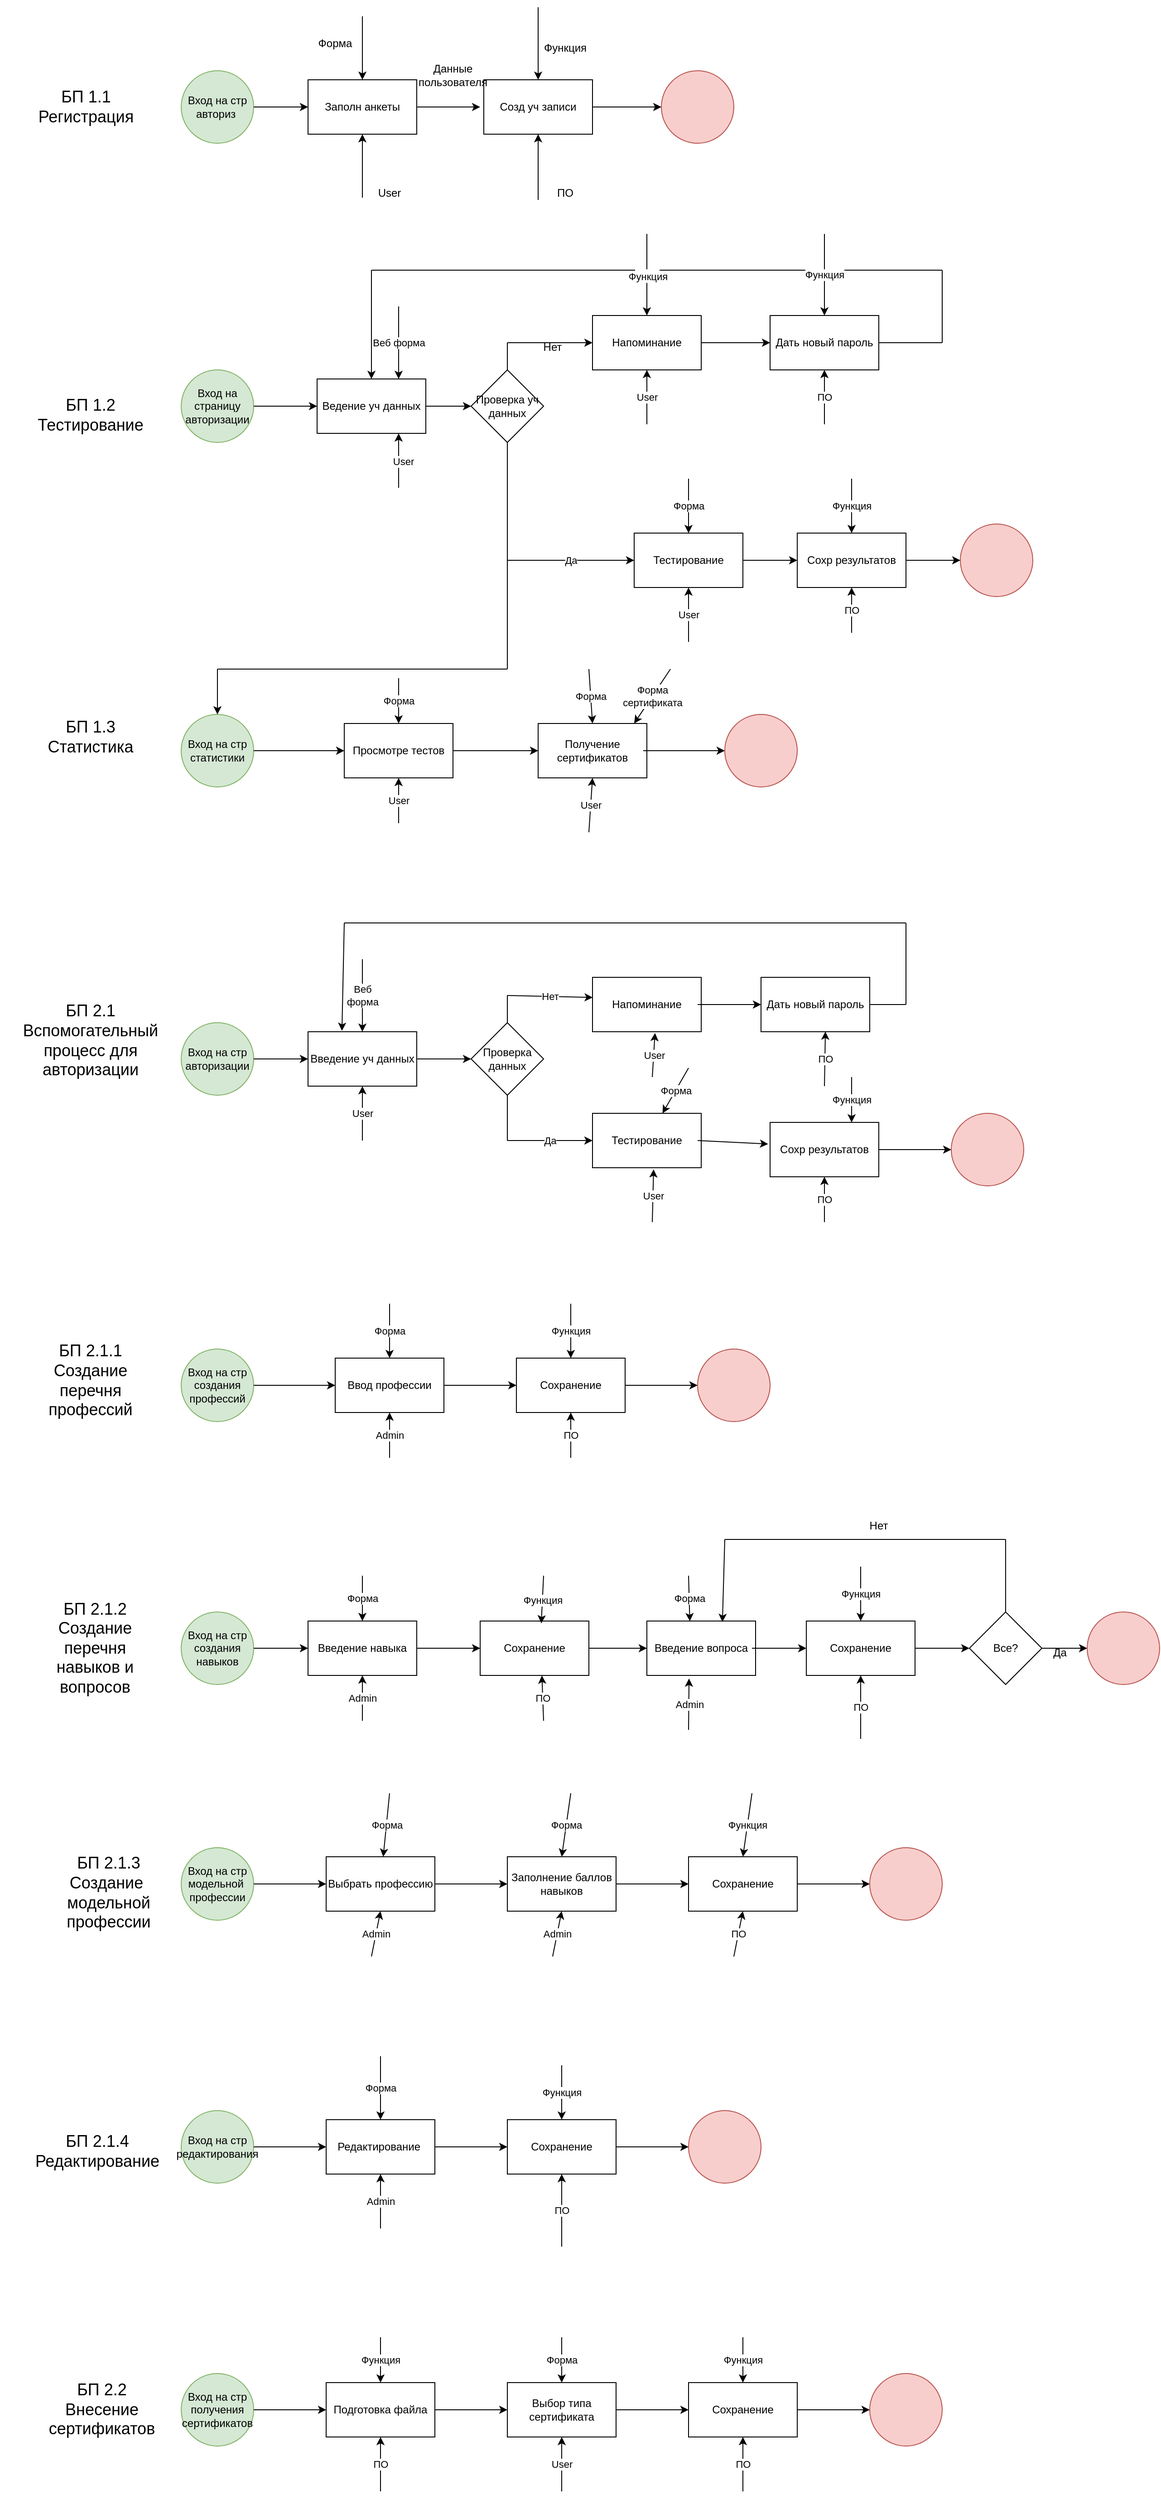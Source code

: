 <mxfile version="22.1.11" type="device">
  <diagram name="Страница — 1" id="Y6PSt39yhCgDCV5F5zMH">
    <mxGraphModel dx="5247" dy="832" grid="1" gridSize="10" guides="1" tooltips="1" connect="1" arrows="1" fold="1" page="1" pageScale="4" pageWidth="827" pageHeight="1169" math="0" shadow="0">
      <root>
        <mxCell id="0" />
        <mxCell id="1" parent="0" />
        <mxCell id="SdhQC332QU2_f091ImgM-1" value="Вход на стр&lt;br&gt;авториз&amp;nbsp;" style="ellipse;whiteSpace=wrap;html=1;aspect=fixed;fillColor=#d5e8d4;strokeColor=#82b366;" vertex="1" parent="1">
          <mxGeometry x="80" y="100" width="80" height="80" as="geometry" />
        </mxCell>
        <mxCell id="SdhQC332QU2_f091ImgM-2" value="" style="endArrow=classic;html=1;rounded=0;exitX=1;exitY=0.5;exitDx=0;exitDy=0;" edge="1" parent="1" source="SdhQC332QU2_f091ImgM-1">
          <mxGeometry width="50" height="50" relative="1" as="geometry">
            <mxPoint x="390" y="330" as="sourcePoint" />
            <mxPoint x="220" y="140" as="targetPoint" />
          </mxGeometry>
        </mxCell>
        <mxCell id="SdhQC332QU2_f091ImgM-3" value="Заполн анкеты" style="rounded=0;whiteSpace=wrap;html=1;" vertex="1" parent="1">
          <mxGeometry x="220" y="110" width="120" height="60" as="geometry" />
        </mxCell>
        <mxCell id="SdhQC332QU2_f091ImgM-4" value="Созд уч записи" style="rounded=0;whiteSpace=wrap;html=1;" vertex="1" parent="1">
          <mxGeometry x="414" y="110" width="120" height="60" as="geometry" />
        </mxCell>
        <mxCell id="SdhQC332QU2_f091ImgM-5" value="" style="endArrow=classic;html=1;rounded=0;exitX=1;exitY=0.5;exitDx=0;exitDy=0;" edge="1" parent="1" source="SdhQC332QU2_f091ImgM-3">
          <mxGeometry width="50" height="50" relative="1" as="geometry">
            <mxPoint x="390" y="330" as="sourcePoint" />
            <mxPoint x="410" y="140" as="targetPoint" />
          </mxGeometry>
        </mxCell>
        <mxCell id="SdhQC332QU2_f091ImgM-6" value="Форма" style="text;html=1;strokeColor=none;fillColor=none;align=center;verticalAlign=middle;whiteSpace=wrap;rounded=0;" vertex="1" parent="1">
          <mxGeometry x="220" y="55" width="60" height="30" as="geometry" />
        </mxCell>
        <mxCell id="SdhQC332QU2_f091ImgM-7" value="Данные пользователя" style="text;html=1;strokeColor=none;fillColor=none;align=center;verticalAlign=middle;whiteSpace=wrap;rounded=0;" vertex="1" parent="1">
          <mxGeometry x="350" y="90" width="60" height="30" as="geometry" />
        </mxCell>
        <mxCell id="SdhQC332QU2_f091ImgM-8" value="" style="endArrow=classic;html=1;rounded=0;entryX=0.5;entryY=0;entryDx=0;entryDy=0;" edge="1" parent="1" target="SdhQC332QU2_f091ImgM-4">
          <mxGeometry width="50" height="50" relative="1" as="geometry">
            <mxPoint x="474" y="30" as="sourcePoint" />
            <mxPoint x="580" y="60" as="targetPoint" />
          </mxGeometry>
        </mxCell>
        <mxCell id="SdhQC332QU2_f091ImgM-9" value="" style="endArrow=classic;html=1;rounded=0;entryX=0.5;entryY=0;entryDx=0;entryDy=0;" edge="1" parent="1" target="SdhQC332QU2_f091ImgM-3">
          <mxGeometry width="50" height="50" relative="1" as="geometry">
            <mxPoint x="280" y="40" as="sourcePoint" />
            <mxPoint x="440" y="280" as="targetPoint" />
          </mxGeometry>
        </mxCell>
        <mxCell id="SdhQC332QU2_f091ImgM-10" value="" style="ellipse;whiteSpace=wrap;html=1;aspect=fixed;fillColor=#f8cecc;strokeColor=#b85450;" vertex="1" parent="1">
          <mxGeometry x="610" y="100" width="80" height="80" as="geometry" />
        </mxCell>
        <mxCell id="SdhQC332QU2_f091ImgM-11" value="" style="endArrow=classic;html=1;rounded=0;exitX=1;exitY=0.5;exitDx=0;exitDy=0;entryX=0;entryY=0.5;entryDx=0;entryDy=0;" edge="1" parent="1" source="SdhQC332QU2_f091ImgM-4" target="SdhQC332QU2_f091ImgM-10">
          <mxGeometry width="50" height="50" relative="1" as="geometry">
            <mxPoint x="390" y="330" as="sourcePoint" />
            <mxPoint x="440" y="280" as="targetPoint" />
          </mxGeometry>
        </mxCell>
        <mxCell id="SdhQC332QU2_f091ImgM-12" value="" style="endArrow=classic;html=1;rounded=0;entryX=0.5;entryY=1;entryDx=0;entryDy=0;" edge="1" parent="1" target="SdhQC332QU2_f091ImgM-3">
          <mxGeometry width="50" height="50" relative="1" as="geometry">
            <mxPoint x="280" y="240" as="sourcePoint" />
            <mxPoint x="440" y="280" as="targetPoint" />
          </mxGeometry>
        </mxCell>
        <mxCell id="SdhQC332QU2_f091ImgM-13" value="" style="endArrow=classic;html=1;rounded=0;entryX=0.5;entryY=1;entryDx=0;entryDy=0;exitX=0;exitY=0.75;exitDx=0;exitDy=0;" edge="1" parent="1" source="SdhQC332QU2_f091ImgM-14" target="SdhQC332QU2_f091ImgM-4">
          <mxGeometry width="50" height="50" relative="1" as="geometry">
            <mxPoint x="474" y="230" as="sourcePoint" />
            <mxPoint x="440" y="280" as="targetPoint" />
          </mxGeometry>
        </mxCell>
        <mxCell id="SdhQC332QU2_f091ImgM-14" value="ПО" style="text;html=1;strokeColor=none;fillColor=none;align=center;verticalAlign=middle;whiteSpace=wrap;rounded=0;" vertex="1" parent="1">
          <mxGeometry x="474" y="220" width="60" height="30" as="geometry" />
        </mxCell>
        <mxCell id="SdhQC332QU2_f091ImgM-15" value="User" style="text;html=1;strokeColor=none;fillColor=none;align=center;verticalAlign=middle;whiteSpace=wrap;rounded=0;" vertex="1" parent="1">
          <mxGeometry x="280" y="220" width="60" height="30" as="geometry" />
        </mxCell>
        <mxCell id="SdhQC332QU2_f091ImgM-16" value="&lt;font style=&quot;font-size: 18px;&quot;&gt;БП 1.1&lt;br&gt;Регистрация&lt;/font&gt;" style="text;html=1;strokeColor=none;fillColor=none;align=center;verticalAlign=middle;whiteSpace=wrap;rounded=0;" vertex="1" parent="1">
          <mxGeometry x="-120" y="55" width="190" height="170" as="geometry" />
        </mxCell>
        <mxCell id="SdhQC332QU2_f091ImgM-17" value="Вход на страницу авторизации" style="ellipse;whiteSpace=wrap;html=1;aspect=fixed;fillColor=#d5e8d4;strokeColor=#82b366;" vertex="1" parent="1">
          <mxGeometry x="80" y="430" width="80" height="80" as="geometry" />
        </mxCell>
        <mxCell id="SdhQC332QU2_f091ImgM-18" value="Вход на стр статистики" style="ellipse;whiteSpace=wrap;html=1;aspect=fixed;fillColor=#d5e8d4;strokeColor=#82b366;" vertex="1" parent="1">
          <mxGeometry x="80" y="810" width="80" height="80" as="geometry" />
        </mxCell>
        <mxCell id="SdhQC332QU2_f091ImgM-20" value="Ведение уч данных" style="rounded=0;whiteSpace=wrap;html=1;" vertex="1" parent="1">
          <mxGeometry x="230" y="440" width="120" height="60" as="geometry" />
        </mxCell>
        <mxCell id="SdhQC332QU2_f091ImgM-21" value="Проверка уч данных" style="rhombus;whiteSpace=wrap;html=1;" vertex="1" parent="1">
          <mxGeometry x="400" y="430" width="80" height="80" as="geometry" />
        </mxCell>
        <mxCell id="SdhQC332QU2_f091ImgM-22" value="Напоминание" style="rounded=0;whiteSpace=wrap;html=1;" vertex="1" parent="1">
          <mxGeometry x="534" y="370" width="120" height="60" as="geometry" />
        </mxCell>
        <mxCell id="SdhQC332QU2_f091ImgM-23" value="Дать новый пароль" style="rounded=0;whiteSpace=wrap;html=1;" vertex="1" parent="1">
          <mxGeometry x="730" y="370" width="120" height="60" as="geometry" />
        </mxCell>
        <mxCell id="SdhQC332QU2_f091ImgM-24" value="" style="endArrow=classic;html=1;rounded=0;exitX=1;exitY=0.5;exitDx=0;exitDy=0;entryX=0;entryY=0.5;entryDx=0;entryDy=0;" edge="1" parent="1" source="SdhQC332QU2_f091ImgM-17" target="SdhQC332QU2_f091ImgM-20">
          <mxGeometry width="50" height="50" relative="1" as="geometry">
            <mxPoint x="430" y="360" as="sourcePoint" />
            <mxPoint x="480" y="310" as="targetPoint" />
          </mxGeometry>
        </mxCell>
        <mxCell id="SdhQC332QU2_f091ImgM-25" value="" style="endArrow=classic;html=1;rounded=0;exitX=1;exitY=0.5;exitDx=0;exitDy=0;" edge="1" parent="1" source="SdhQC332QU2_f091ImgM-20" target="SdhQC332QU2_f091ImgM-21">
          <mxGeometry width="50" height="50" relative="1" as="geometry">
            <mxPoint x="430" y="360" as="sourcePoint" />
            <mxPoint x="480" y="310" as="targetPoint" />
          </mxGeometry>
        </mxCell>
        <mxCell id="SdhQC332QU2_f091ImgM-27" value="" style="endArrow=none;html=1;rounded=0;exitX=0.5;exitY=0;exitDx=0;exitDy=0;" edge="1" parent="1" source="SdhQC332QU2_f091ImgM-21">
          <mxGeometry width="50" height="50" relative="1" as="geometry">
            <mxPoint x="430" y="360" as="sourcePoint" />
            <mxPoint x="440" y="400" as="targetPoint" />
          </mxGeometry>
        </mxCell>
        <mxCell id="SdhQC332QU2_f091ImgM-28" value="" style="endArrow=classic;html=1;rounded=0;entryX=0;entryY=0.5;entryDx=0;entryDy=0;" edge="1" parent="1" target="SdhQC332QU2_f091ImgM-22">
          <mxGeometry width="50" height="50" relative="1" as="geometry">
            <mxPoint x="440" y="400" as="sourcePoint" />
            <mxPoint x="480" y="310" as="targetPoint" />
          </mxGeometry>
        </mxCell>
        <mxCell id="SdhQC332QU2_f091ImgM-30" value="" style="endArrow=classic;html=1;rounded=0;exitX=1;exitY=0.5;exitDx=0;exitDy=0;entryX=0;entryY=0.5;entryDx=0;entryDy=0;" edge="1" parent="1" source="SdhQC332QU2_f091ImgM-22" target="SdhQC332QU2_f091ImgM-23">
          <mxGeometry width="50" height="50" relative="1" as="geometry">
            <mxPoint x="660" y="400" as="sourcePoint" />
            <mxPoint x="710" y="350" as="targetPoint" />
          </mxGeometry>
        </mxCell>
        <mxCell id="SdhQC332QU2_f091ImgM-31" value="" style="endArrow=none;html=1;rounded=0;" edge="1" parent="1">
          <mxGeometry width="50" height="50" relative="1" as="geometry">
            <mxPoint x="850" y="400" as="sourcePoint" />
            <mxPoint x="920" y="400" as="targetPoint" />
          </mxGeometry>
        </mxCell>
        <mxCell id="SdhQC332QU2_f091ImgM-32" value="" style="endArrow=none;html=1;rounded=0;" edge="1" parent="1">
          <mxGeometry width="50" height="50" relative="1" as="geometry">
            <mxPoint x="920" y="400" as="sourcePoint" />
            <mxPoint x="920" y="320" as="targetPoint" />
          </mxGeometry>
        </mxCell>
        <mxCell id="SdhQC332QU2_f091ImgM-34" value="" style="endArrow=none;html=1;rounded=0;" edge="1" parent="1">
          <mxGeometry width="50" height="50" relative="1" as="geometry">
            <mxPoint x="290" y="320" as="sourcePoint" />
            <mxPoint x="920" y="320" as="targetPoint" />
          </mxGeometry>
        </mxCell>
        <mxCell id="SdhQC332QU2_f091ImgM-35" value="" style="endArrow=classic;html=1;rounded=0;entryX=0.5;entryY=0;entryDx=0;entryDy=0;" edge="1" parent="1" target="SdhQC332QU2_f091ImgM-20">
          <mxGeometry width="50" height="50" relative="1" as="geometry">
            <mxPoint x="290" y="320" as="sourcePoint" />
            <mxPoint x="350" y="270" as="targetPoint" />
          </mxGeometry>
        </mxCell>
        <mxCell id="SdhQC332QU2_f091ImgM-38" value="" style="endArrow=classic;html=1;rounded=0;entryX=0.5;entryY=0;entryDx=0;entryDy=0;" edge="1" parent="1" target="SdhQC332QU2_f091ImgM-22">
          <mxGeometry relative="1" as="geometry">
            <mxPoint x="594" y="280" as="sourcePoint" />
            <mxPoint x="570" y="340" as="targetPoint" />
          </mxGeometry>
        </mxCell>
        <mxCell id="SdhQC332QU2_f091ImgM-39" value="Label" style="edgeLabel;resizable=0;html=1;align=center;verticalAlign=middle;" connectable="0" vertex="1" parent="SdhQC332QU2_f091ImgM-38">
          <mxGeometry relative="1" as="geometry" />
        </mxCell>
        <mxCell id="SdhQC332QU2_f091ImgM-42" value="Функция" style="edgeLabel;html=1;align=center;verticalAlign=middle;resizable=0;points=[];" vertex="1" connectable="0" parent="SdhQC332QU2_f091ImgM-38">
          <mxGeometry x="0.04" y="1" relative="1" as="geometry">
            <mxPoint as="offset" />
          </mxGeometry>
        </mxCell>
        <mxCell id="SdhQC332QU2_f091ImgM-40" value="" style="endArrow=classic;html=1;rounded=0;" edge="1" parent="1" target="SdhQC332QU2_f091ImgM-23">
          <mxGeometry relative="1" as="geometry">
            <mxPoint x="790" y="280" as="sourcePoint" />
            <mxPoint x="890" y="280" as="targetPoint" />
          </mxGeometry>
        </mxCell>
        <mxCell id="SdhQC332QU2_f091ImgM-41" value="Функция" style="edgeLabel;resizable=0;html=1;align=center;verticalAlign=middle;" connectable="0" vertex="1" parent="SdhQC332QU2_f091ImgM-40">
          <mxGeometry relative="1" as="geometry" />
        </mxCell>
        <mxCell id="SdhQC332QU2_f091ImgM-44" value="Нет" style="text;html=1;strokeColor=none;fillColor=none;align=center;verticalAlign=middle;whiteSpace=wrap;rounded=0;" vertex="1" parent="1">
          <mxGeometry x="460" y="390" width="60" height="30" as="geometry" />
        </mxCell>
        <mxCell id="SdhQC332QU2_f091ImgM-46" value="&lt;font style=&quot;font-size: 18px;&quot;&gt;БП 1.2&lt;br&gt;Тестирование&lt;/font&gt;" style="text;html=1;strokeColor=none;fillColor=none;align=center;verticalAlign=middle;whiteSpace=wrap;rounded=0;" vertex="1" parent="1">
          <mxGeometry x="-110" y="400" width="180" height="160" as="geometry" />
        </mxCell>
        <mxCell id="SdhQC332QU2_f091ImgM-47" value="" style="endArrow=classic;html=1;rounded=0;entryX=0.75;entryY=0;entryDx=0;entryDy=0;" edge="1" parent="1" target="SdhQC332QU2_f091ImgM-20">
          <mxGeometry relative="1" as="geometry">
            <mxPoint x="320" y="360" as="sourcePoint" />
            <mxPoint x="580" y="540" as="targetPoint" />
          </mxGeometry>
        </mxCell>
        <mxCell id="SdhQC332QU2_f091ImgM-48" value="Веб форма" style="edgeLabel;resizable=0;html=1;align=center;verticalAlign=middle;" connectable="0" vertex="1" parent="SdhQC332QU2_f091ImgM-47">
          <mxGeometry relative="1" as="geometry" />
        </mxCell>
        <mxCell id="SdhQC332QU2_f091ImgM-49" value="" style="endArrow=classic;html=1;rounded=0;entryX=0.5;entryY=1;entryDx=0;entryDy=0;" edge="1" parent="1" target="SdhQC332QU2_f091ImgM-23">
          <mxGeometry relative="1" as="geometry">
            <mxPoint x="790" y="490" as="sourcePoint" />
            <mxPoint x="580" y="540" as="targetPoint" />
          </mxGeometry>
        </mxCell>
        <mxCell id="SdhQC332QU2_f091ImgM-50" value="ПО" style="edgeLabel;resizable=0;html=1;align=center;verticalAlign=middle;" connectable="0" vertex="1" parent="SdhQC332QU2_f091ImgM-49">
          <mxGeometry relative="1" as="geometry" />
        </mxCell>
        <mxCell id="SdhQC332QU2_f091ImgM-51" value="" style="endArrow=classic;html=1;rounded=0;entryX=0.5;entryY=1;entryDx=0;entryDy=0;" edge="1" parent="1" target="SdhQC332QU2_f091ImgM-22">
          <mxGeometry relative="1" as="geometry">
            <mxPoint x="594" y="490" as="sourcePoint" />
            <mxPoint x="580" y="540" as="targetPoint" />
          </mxGeometry>
        </mxCell>
        <mxCell id="SdhQC332QU2_f091ImgM-52" value="User" style="edgeLabel;resizable=0;html=1;align=center;verticalAlign=middle;" connectable="0" vertex="1" parent="SdhQC332QU2_f091ImgM-51">
          <mxGeometry relative="1" as="geometry" />
        </mxCell>
        <mxCell id="SdhQC332QU2_f091ImgM-53" value="" style="endArrow=classic;html=1;rounded=0;entryX=0.75;entryY=1;entryDx=0;entryDy=0;" edge="1" parent="1" target="SdhQC332QU2_f091ImgM-20">
          <mxGeometry relative="1" as="geometry">
            <mxPoint x="320" y="560" as="sourcePoint" />
            <mxPoint x="580" y="540" as="targetPoint" />
          </mxGeometry>
        </mxCell>
        <mxCell id="SdhQC332QU2_f091ImgM-55" value="User" style="edgeLabel;html=1;align=center;verticalAlign=middle;resizable=0;points=[];" vertex="1" connectable="0" parent="SdhQC332QU2_f091ImgM-53">
          <mxGeometry x="-0.013" y="-5" relative="1" as="geometry">
            <mxPoint as="offset" />
          </mxGeometry>
        </mxCell>
        <mxCell id="SdhQC332QU2_f091ImgM-58" value="" style="endArrow=none;html=1;rounded=0;exitX=0.5;exitY=1;exitDx=0;exitDy=0;" edge="1" parent="1" source="SdhQC332QU2_f091ImgM-21">
          <mxGeometry width="50" height="50" relative="1" as="geometry">
            <mxPoint x="510" y="660" as="sourcePoint" />
            <mxPoint x="440" y="760" as="targetPoint" />
          </mxGeometry>
        </mxCell>
        <mxCell id="SdhQC332QU2_f091ImgM-59" value="" style="endArrow=none;html=1;rounded=0;" edge="1" parent="1">
          <mxGeometry width="50" height="50" relative="1" as="geometry">
            <mxPoint x="440" y="760" as="sourcePoint" />
            <mxPoint x="120" y="760" as="targetPoint" />
          </mxGeometry>
        </mxCell>
        <mxCell id="SdhQC332QU2_f091ImgM-60" value="" style="endArrow=classic;html=1;rounded=0;entryX=0.5;entryY=0;entryDx=0;entryDy=0;" edge="1" parent="1" target="SdhQC332QU2_f091ImgM-18">
          <mxGeometry width="50" height="50" relative="1" as="geometry">
            <mxPoint x="120" y="760" as="sourcePoint" />
            <mxPoint x="560" y="610" as="targetPoint" />
          </mxGeometry>
        </mxCell>
        <mxCell id="SdhQC332QU2_f091ImgM-61" value="" style="endArrow=classic;html=1;rounded=0;" edge="1" parent="1">
          <mxGeometry relative="1" as="geometry">
            <mxPoint x="440" y="640" as="sourcePoint" />
            <mxPoint x="580" y="640" as="targetPoint" />
          </mxGeometry>
        </mxCell>
        <mxCell id="SdhQC332QU2_f091ImgM-62" value="Да" style="edgeLabel;resizable=0;html=1;align=center;verticalAlign=middle;" connectable="0" vertex="1" parent="SdhQC332QU2_f091ImgM-61">
          <mxGeometry relative="1" as="geometry" />
        </mxCell>
        <mxCell id="SdhQC332QU2_f091ImgM-63" value="Тестирование" style="rounded=0;whiteSpace=wrap;html=1;" vertex="1" parent="1">
          <mxGeometry x="580" y="610" width="120" height="60" as="geometry" />
        </mxCell>
        <mxCell id="SdhQC332QU2_f091ImgM-64" value="Сохр результатов" style="rounded=0;whiteSpace=wrap;html=1;" vertex="1" parent="1">
          <mxGeometry x="760" y="610" width="120" height="60" as="geometry" />
        </mxCell>
        <mxCell id="SdhQC332QU2_f091ImgM-65" value="" style="ellipse;whiteSpace=wrap;html=1;aspect=fixed;fillColor=#f8cecc;strokeColor=#b85450;" vertex="1" parent="1">
          <mxGeometry x="940" y="600" width="80" height="80" as="geometry" />
        </mxCell>
        <mxCell id="SdhQC332QU2_f091ImgM-66" value="Получение сертификатов" style="rounded=0;whiteSpace=wrap;html=1;" vertex="1" parent="1">
          <mxGeometry x="474" y="820" width="120" height="60" as="geometry" />
        </mxCell>
        <mxCell id="SdhQC332QU2_f091ImgM-67" value="Просмотре тестов" style="rounded=0;whiteSpace=wrap;html=1;" vertex="1" parent="1">
          <mxGeometry x="260" y="820" width="120" height="60" as="geometry" />
        </mxCell>
        <mxCell id="SdhQC332QU2_f091ImgM-68" value="" style="ellipse;whiteSpace=wrap;html=1;aspect=fixed;fillColor=#f8cecc;strokeColor=#b85450;" vertex="1" parent="1">
          <mxGeometry x="680" y="810" width="80" height="80" as="geometry" />
        </mxCell>
        <mxCell id="SdhQC332QU2_f091ImgM-69" value="" style="endArrow=classic;html=1;rounded=0;exitX=1;exitY=0.5;exitDx=0;exitDy=0;entryX=0;entryY=0.5;entryDx=0;entryDy=0;" edge="1" parent="1" source="SdhQC332QU2_f091ImgM-18" target="SdhQC332QU2_f091ImgM-67">
          <mxGeometry width="50" height="50" relative="1" as="geometry">
            <mxPoint x="510" y="660" as="sourcePoint" />
            <mxPoint x="560" y="610" as="targetPoint" />
          </mxGeometry>
        </mxCell>
        <mxCell id="SdhQC332QU2_f091ImgM-70" value="" style="endArrow=classic;html=1;rounded=0;entryX=0;entryY=0.5;entryDx=0;entryDy=0;" edge="1" parent="1" target="SdhQC332QU2_f091ImgM-66">
          <mxGeometry width="50" height="50" relative="1" as="geometry">
            <mxPoint x="380" y="850" as="sourcePoint" />
            <mxPoint x="430" y="800" as="targetPoint" />
          </mxGeometry>
        </mxCell>
        <mxCell id="SdhQC332QU2_f091ImgM-71" value="" style="endArrow=classic;html=1;rounded=0;entryX=0;entryY=0.5;entryDx=0;entryDy=0;" edge="1" parent="1" target="SdhQC332QU2_f091ImgM-68">
          <mxGeometry width="50" height="50" relative="1" as="geometry">
            <mxPoint x="590" y="850" as="sourcePoint" />
            <mxPoint x="640" y="800" as="targetPoint" />
          </mxGeometry>
        </mxCell>
        <mxCell id="SdhQC332QU2_f091ImgM-72" value="" style="endArrow=classic;html=1;rounded=0;entryX=0;entryY=0.5;entryDx=0;entryDy=0;" edge="1" parent="1" target="SdhQC332QU2_f091ImgM-64">
          <mxGeometry width="50" height="50" relative="1" as="geometry">
            <mxPoint x="700" y="640" as="sourcePoint" />
            <mxPoint x="750" y="590" as="targetPoint" />
          </mxGeometry>
        </mxCell>
        <mxCell id="SdhQC332QU2_f091ImgM-73" value="" style="endArrow=classic;html=1;rounded=0;entryX=0;entryY=0.5;entryDx=0;entryDy=0;" edge="1" parent="1" target="SdhQC332QU2_f091ImgM-65">
          <mxGeometry width="50" height="50" relative="1" as="geometry">
            <mxPoint x="880" y="640" as="sourcePoint" />
            <mxPoint x="930" y="590" as="targetPoint" />
          </mxGeometry>
        </mxCell>
        <mxCell id="SdhQC332QU2_f091ImgM-74" value="" style="endArrow=classic;html=1;rounded=0;entryX=0.5;entryY=0;entryDx=0;entryDy=0;" edge="1" parent="1" target="SdhQC332QU2_f091ImgM-64">
          <mxGeometry relative="1" as="geometry">
            <mxPoint x="820" y="550" as="sourcePoint" />
            <mxPoint x="580" y="740" as="targetPoint" />
          </mxGeometry>
        </mxCell>
        <mxCell id="SdhQC332QU2_f091ImgM-75" value="Функция" style="edgeLabel;resizable=0;html=1;align=center;verticalAlign=middle;" connectable="0" vertex="1" parent="SdhQC332QU2_f091ImgM-74">
          <mxGeometry relative="1" as="geometry" />
        </mxCell>
        <mxCell id="SdhQC332QU2_f091ImgM-76" value="" style="endArrow=classic;html=1;rounded=0;entryX=0.5;entryY=0;entryDx=0;entryDy=0;" edge="1" parent="1" target="SdhQC332QU2_f091ImgM-63">
          <mxGeometry relative="1" as="geometry">
            <mxPoint x="640" y="550" as="sourcePoint" />
            <mxPoint x="580" y="740" as="targetPoint" />
          </mxGeometry>
        </mxCell>
        <mxCell id="SdhQC332QU2_f091ImgM-77" value="Форма" style="edgeLabel;resizable=0;html=1;align=center;verticalAlign=middle;" connectable="0" vertex="1" parent="SdhQC332QU2_f091ImgM-76">
          <mxGeometry relative="1" as="geometry" />
        </mxCell>
        <mxCell id="SdhQC332QU2_f091ImgM-78" value="" style="endArrow=classic;html=1;rounded=0;entryX=0.5;entryY=1;entryDx=0;entryDy=0;" edge="1" parent="1" target="SdhQC332QU2_f091ImgM-64">
          <mxGeometry relative="1" as="geometry">
            <mxPoint x="820" y="720" as="sourcePoint" />
            <mxPoint x="580" y="740" as="targetPoint" />
          </mxGeometry>
        </mxCell>
        <mxCell id="SdhQC332QU2_f091ImgM-79" value="ПО" style="edgeLabel;resizable=0;html=1;align=center;verticalAlign=middle;" connectable="0" vertex="1" parent="SdhQC332QU2_f091ImgM-78">
          <mxGeometry relative="1" as="geometry" />
        </mxCell>
        <mxCell id="SdhQC332QU2_f091ImgM-80" value="" style="endArrow=classic;html=1;rounded=0;" edge="1" parent="1" target="SdhQC332QU2_f091ImgM-63">
          <mxGeometry relative="1" as="geometry">
            <mxPoint x="640" y="730" as="sourcePoint" />
            <mxPoint x="580" y="740" as="targetPoint" />
          </mxGeometry>
        </mxCell>
        <mxCell id="SdhQC332QU2_f091ImgM-81" value="User" style="edgeLabel;resizable=0;html=1;align=center;verticalAlign=middle;" connectable="0" vertex="1" parent="SdhQC332QU2_f091ImgM-80">
          <mxGeometry relative="1" as="geometry" />
        </mxCell>
        <mxCell id="SdhQC332QU2_f091ImgM-86" value="" style="endArrow=classic;html=1;rounded=0;entryX=0.5;entryY=1;entryDx=0;entryDy=0;" edge="1" parent="1" target="SdhQC332QU2_f091ImgM-66">
          <mxGeometry relative="1" as="geometry">
            <mxPoint x="530" y="940" as="sourcePoint" />
            <mxPoint x="580" y="740" as="targetPoint" />
          </mxGeometry>
        </mxCell>
        <mxCell id="SdhQC332QU2_f091ImgM-87" value="User" style="edgeLabel;resizable=0;html=1;align=center;verticalAlign=middle;" connectable="0" vertex="1" parent="SdhQC332QU2_f091ImgM-86">
          <mxGeometry relative="1" as="geometry" />
        </mxCell>
        <mxCell id="SdhQC332QU2_f091ImgM-88" value="" style="endArrow=classic;html=1;rounded=0;entryX=0.5;entryY=1;entryDx=0;entryDy=0;" edge="1" parent="1" target="SdhQC332QU2_f091ImgM-67">
          <mxGeometry relative="1" as="geometry">
            <mxPoint x="320" y="930" as="sourcePoint" />
            <mxPoint x="580" y="740" as="targetPoint" />
          </mxGeometry>
        </mxCell>
        <mxCell id="SdhQC332QU2_f091ImgM-89" value="User" style="edgeLabel;resizable=0;html=1;align=center;verticalAlign=middle;" connectable="0" vertex="1" parent="SdhQC332QU2_f091ImgM-88">
          <mxGeometry relative="1" as="geometry" />
        </mxCell>
        <mxCell id="SdhQC332QU2_f091ImgM-90" value="" style="endArrow=classic;html=1;rounded=0;entryX=0.883;entryY=0;entryDx=0;entryDy=0;entryPerimeter=0;" edge="1" parent="1" target="SdhQC332QU2_f091ImgM-66">
          <mxGeometry relative="1" as="geometry">
            <mxPoint x="620" y="760" as="sourcePoint" />
            <mxPoint x="580" y="740" as="targetPoint" />
          </mxGeometry>
        </mxCell>
        <mxCell id="SdhQC332QU2_f091ImgM-91" value="Форма &lt;br&gt;сертификата" style="edgeLabel;resizable=0;html=1;align=center;verticalAlign=middle;" connectable="0" vertex="1" parent="SdhQC332QU2_f091ImgM-90">
          <mxGeometry relative="1" as="geometry" />
        </mxCell>
        <mxCell id="SdhQC332QU2_f091ImgM-92" value="" style="endArrow=classic;html=1;rounded=0;entryX=0.5;entryY=0;entryDx=0;entryDy=0;" edge="1" parent="1" target="SdhQC332QU2_f091ImgM-66">
          <mxGeometry relative="1" as="geometry">
            <mxPoint x="530" y="760" as="sourcePoint" />
            <mxPoint x="580" y="740" as="targetPoint" />
          </mxGeometry>
        </mxCell>
        <mxCell id="SdhQC332QU2_f091ImgM-93" value="Форма" style="edgeLabel;resizable=0;html=1;align=center;verticalAlign=middle;" connectable="0" vertex="1" parent="SdhQC332QU2_f091ImgM-92">
          <mxGeometry relative="1" as="geometry" />
        </mxCell>
        <mxCell id="SdhQC332QU2_f091ImgM-94" value="" style="endArrow=classic;html=1;rounded=0;entryX=0.5;entryY=0;entryDx=0;entryDy=0;" edge="1" parent="1" target="SdhQC332QU2_f091ImgM-67">
          <mxGeometry relative="1" as="geometry">
            <mxPoint x="320" y="770" as="sourcePoint" />
            <mxPoint x="580" y="740" as="targetPoint" />
          </mxGeometry>
        </mxCell>
        <mxCell id="SdhQC332QU2_f091ImgM-95" value="Форма" style="edgeLabel;resizable=0;html=1;align=center;verticalAlign=middle;" connectable="0" vertex="1" parent="SdhQC332QU2_f091ImgM-94">
          <mxGeometry relative="1" as="geometry" />
        </mxCell>
        <mxCell id="SdhQC332QU2_f091ImgM-96" value="&lt;font style=&quot;font-size: 18px;&quot;&gt;БП 1.3&lt;br&gt;Статистика&lt;/font&gt;" style="text;html=1;strokeColor=none;fillColor=none;align=center;verticalAlign=middle;whiteSpace=wrap;rounded=0;" vertex="1" parent="1">
          <mxGeometry x="-85" y="760" width="130" height="150" as="geometry" />
        </mxCell>
        <mxCell id="SdhQC332QU2_f091ImgM-97" value="Вход на стр авторизации" style="ellipse;whiteSpace=wrap;html=1;aspect=fixed;fillColor=#d5e8d4;strokeColor=#82b366;" vertex="1" parent="1">
          <mxGeometry x="80" y="1150" width="80" height="80" as="geometry" />
        </mxCell>
        <mxCell id="SdhQC332QU2_f091ImgM-98" value="Проверка данных" style="rhombus;whiteSpace=wrap;html=1;" vertex="1" parent="1">
          <mxGeometry x="400" y="1150" width="80" height="80" as="geometry" />
        </mxCell>
        <mxCell id="SdhQC332QU2_f091ImgM-99" value="Введение уч данных" style="rounded=0;whiteSpace=wrap;html=1;" vertex="1" parent="1">
          <mxGeometry x="220" y="1160" width="120" height="60" as="geometry" />
        </mxCell>
        <mxCell id="SdhQC332QU2_f091ImgM-100" value="Дать новый пароль" style="rounded=0;whiteSpace=wrap;html=1;" vertex="1" parent="1">
          <mxGeometry x="720" y="1100" width="120" height="60" as="geometry" />
        </mxCell>
        <mxCell id="SdhQC332QU2_f091ImgM-101" value="Напоминание" style="rounded=0;whiteSpace=wrap;html=1;" vertex="1" parent="1">
          <mxGeometry x="534" y="1100" width="120" height="60" as="geometry" />
        </mxCell>
        <mxCell id="SdhQC332QU2_f091ImgM-102" value="Сохр результатов" style="rounded=0;whiteSpace=wrap;html=1;" vertex="1" parent="1">
          <mxGeometry x="730" y="1260" width="120" height="60" as="geometry" />
        </mxCell>
        <mxCell id="SdhQC332QU2_f091ImgM-103" value="Тестирование" style="rounded=0;whiteSpace=wrap;html=1;" vertex="1" parent="1">
          <mxGeometry x="534" y="1250" width="120" height="60" as="geometry" />
        </mxCell>
        <mxCell id="SdhQC332QU2_f091ImgM-104" value="" style="ellipse;whiteSpace=wrap;html=1;aspect=fixed;fillColor=#f8cecc;strokeColor=#b85450;" vertex="1" parent="1">
          <mxGeometry x="930" y="1250" width="80" height="80" as="geometry" />
        </mxCell>
        <mxCell id="SdhQC332QU2_f091ImgM-105" value="" style="endArrow=classic;html=1;rounded=0;entryX=0;entryY=0.5;entryDx=0;entryDy=0;" edge="1" parent="1" target="SdhQC332QU2_f091ImgM-99">
          <mxGeometry width="50" height="50" relative="1" as="geometry">
            <mxPoint x="160" y="1190" as="sourcePoint" />
            <mxPoint x="210" y="1140" as="targetPoint" />
          </mxGeometry>
        </mxCell>
        <mxCell id="SdhQC332QU2_f091ImgM-106" value="" style="endArrow=classic;html=1;rounded=0;exitX=1;exitY=0.5;exitDx=0;exitDy=0;entryX=0;entryY=0.5;entryDx=0;entryDy=0;" edge="1" parent="1" source="SdhQC332QU2_f091ImgM-99" target="SdhQC332QU2_f091ImgM-98">
          <mxGeometry width="50" height="50" relative="1" as="geometry">
            <mxPoint x="260" y="1280" as="sourcePoint" />
            <mxPoint x="310" y="1230" as="targetPoint" />
          </mxGeometry>
        </mxCell>
        <mxCell id="SdhQC332QU2_f091ImgM-107" value="" style="endArrow=none;html=1;rounded=0;" edge="1" parent="1">
          <mxGeometry width="50" height="50" relative="1" as="geometry">
            <mxPoint x="440" y="1150" as="sourcePoint" />
            <mxPoint x="440" y="1120" as="targetPoint" />
          </mxGeometry>
        </mxCell>
        <mxCell id="SdhQC332QU2_f091ImgM-108" value="" style="endArrow=classic;html=1;rounded=0;entryX=0.002;entryY=0.37;entryDx=0;entryDy=0;entryPerimeter=0;" edge="1" parent="1" target="SdhQC332QU2_f091ImgM-101">
          <mxGeometry relative="1" as="geometry">
            <mxPoint x="440" y="1120" as="sourcePoint" />
            <mxPoint x="340" y="1260" as="targetPoint" />
          </mxGeometry>
        </mxCell>
        <mxCell id="SdhQC332QU2_f091ImgM-109" value="Нет" style="edgeLabel;resizable=0;html=1;align=center;verticalAlign=middle;" connectable="0" vertex="1" parent="SdhQC332QU2_f091ImgM-108">
          <mxGeometry relative="1" as="geometry" />
        </mxCell>
        <mxCell id="SdhQC332QU2_f091ImgM-110" value="" style="endArrow=none;html=1;rounded=0;" edge="1" parent="1">
          <mxGeometry width="50" height="50" relative="1" as="geometry">
            <mxPoint x="440" y="1280" as="sourcePoint" />
            <mxPoint x="440" y="1230" as="targetPoint" />
          </mxGeometry>
        </mxCell>
        <mxCell id="SdhQC332QU2_f091ImgM-111" value="" style="endArrow=classic;html=1;rounded=0;entryX=0;entryY=0.5;entryDx=0;entryDy=0;" edge="1" parent="1" target="SdhQC332QU2_f091ImgM-103">
          <mxGeometry relative="1" as="geometry">
            <mxPoint x="440" y="1280" as="sourcePoint" />
            <mxPoint x="340" y="1260" as="targetPoint" />
          </mxGeometry>
        </mxCell>
        <mxCell id="SdhQC332QU2_f091ImgM-112" value="Да" style="edgeLabel;resizable=0;html=1;align=center;verticalAlign=middle;" connectable="0" vertex="1" parent="SdhQC332QU2_f091ImgM-111">
          <mxGeometry relative="1" as="geometry" />
        </mxCell>
        <mxCell id="SdhQC332QU2_f091ImgM-113" value="" style="endArrow=classic;html=1;rounded=0;entryX=0;entryY=0.5;entryDx=0;entryDy=0;" edge="1" parent="1" target="SdhQC332QU2_f091ImgM-100">
          <mxGeometry width="50" height="50" relative="1" as="geometry">
            <mxPoint x="650" y="1130" as="sourcePoint" />
            <mxPoint x="700" y="1080" as="targetPoint" />
          </mxGeometry>
        </mxCell>
        <mxCell id="SdhQC332QU2_f091ImgM-114" value="" style="endArrow=classic;html=1;rounded=0;entryX=-0.018;entryY=0.397;entryDx=0;entryDy=0;entryPerimeter=0;" edge="1" parent="1" target="SdhQC332QU2_f091ImgM-102">
          <mxGeometry width="50" height="50" relative="1" as="geometry">
            <mxPoint x="650" y="1280" as="sourcePoint" />
            <mxPoint x="700" y="1230" as="targetPoint" />
          </mxGeometry>
        </mxCell>
        <mxCell id="SdhQC332QU2_f091ImgM-115" value="" style="endArrow=classic;html=1;rounded=0;entryX=0;entryY=0.5;entryDx=0;entryDy=0;" edge="1" parent="1" target="SdhQC332QU2_f091ImgM-104">
          <mxGeometry width="50" height="50" relative="1" as="geometry">
            <mxPoint x="850" y="1290" as="sourcePoint" />
            <mxPoint x="900" y="1240" as="targetPoint" />
          </mxGeometry>
        </mxCell>
        <mxCell id="SdhQC332QU2_f091ImgM-116" value="" style="endArrow=classic;html=1;rounded=0;entryX=0.5;entryY=0;entryDx=0;entryDy=0;" edge="1" parent="1" target="SdhQC332QU2_f091ImgM-99">
          <mxGeometry relative="1" as="geometry">
            <mxPoint x="280" y="1080" as="sourcePoint" />
            <mxPoint x="380" y="1080" as="targetPoint" />
          </mxGeometry>
        </mxCell>
        <mxCell id="SdhQC332QU2_f091ImgM-117" value="Веб&lt;br&gt;форма" style="edgeLabel;resizable=0;html=1;align=center;verticalAlign=middle;" connectable="0" vertex="1" parent="SdhQC332QU2_f091ImgM-116">
          <mxGeometry relative="1" as="geometry" />
        </mxCell>
        <mxCell id="SdhQC332QU2_f091ImgM-118" value="" style="endArrow=classic;html=1;rounded=0;entryX=0.5;entryY=1;entryDx=0;entryDy=0;" edge="1" parent="1" target="SdhQC332QU2_f091ImgM-99">
          <mxGeometry relative="1" as="geometry">
            <mxPoint x="280" y="1280" as="sourcePoint" />
            <mxPoint x="610" y="1260" as="targetPoint" />
          </mxGeometry>
        </mxCell>
        <mxCell id="SdhQC332QU2_f091ImgM-119" value="User" style="edgeLabel;resizable=0;html=1;align=center;verticalAlign=middle;" connectable="0" vertex="1" parent="SdhQC332QU2_f091ImgM-118">
          <mxGeometry relative="1" as="geometry" />
        </mxCell>
        <mxCell id="SdhQC332QU2_f091ImgM-120" value="" style="endArrow=none;html=1;rounded=0;" edge="1" parent="1">
          <mxGeometry width="50" height="50" relative="1" as="geometry">
            <mxPoint x="840" y="1130" as="sourcePoint" />
            <mxPoint x="880" y="1130" as="targetPoint" />
          </mxGeometry>
        </mxCell>
        <mxCell id="SdhQC332QU2_f091ImgM-121" value="" style="endArrow=none;html=1;rounded=0;" edge="1" parent="1">
          <mxGeometry width="50" height="50" relative="1" as="geometry">
            <mxPoint x="880" y="1040" as="sourcePoint" />
            <mxPoint x="880" y="1130" as="targetPoint" />
          </mxGeometry>
        </mxCell>
        <mxCell id="SdhQC332QU2_f091ImgM-122" value="" style="endArrow=none;html=1;rounded=0;" edge="1" parent="1">
          <mxGeometry width="50" height="50" relative="1" as="geometry">
            <mxPoint x="260" y="1040" as="sourcePoint" />
            <mxPoint x="880" y="1040" as="targetPoint" />
          </mxGeometry>
        </mxCell>
        <mxCell id="SdhQC332QU2_f091ImgM-123" value="" style="endArrow=classic;html=1;rounded=0;entryX=0.312;entryY=-0.017;entryDx=0;entryDy=0;entryPerimeter=0;" edge="1" parent="1" target="SdhQC332QU2_f091ImgM-99">
          <mxGeometry width="50" height="50" relative="1" as="geometry">
            <mxPoint x="260" y="1040" as="sourcePoint" />
            <mxPoint x="310" y="990" as="targetPoint" />
          </mxGeometry>
        </mxCell>
        <mxCell id="SdhQC332QU2_f091ImgM-126" value="" style="endArrow=classic;html=1;rounded=0;entryX=0.592;entryY=0.997;entryDx=0;entryDy=0;entryPerimeter=0;" edge="1" parent="1" target="SdhQC332QU2_f091ImgM-100">
          <mxGeometry relative="1" as="geometry">
            <mxPoint x="790" y="1220" as="sourcePoint" />
            <mxPoint x="780" y="1180" as="targetPoint" />
          </mxGeometry>
        </mxCell>
        <mxCell id="SdhQC332QU2_f091ImgM-127" value="ПО" style="edgeLabel;resizable=0;html=1;align=center;verticalAlign=middle;" connectable="0" vertex="1" parent="SdhQC332QU2_f091ImgM-126">
          <mxGeometry relative="1" as="geometry" />
        </mxCell>
        <mxCell id="SdhQC332QU2_f091ImgM-128" value="" style="endArrow=classic;html=1;rounded=0;entryX=0.575;entryY=1.023;entryDx=0;entryDy=0;entryPerimeter=0;" edge="1" parent="1" target="SdhQC332QU2_f091ImgM-101">
          <mxGeometry relative="1" as="geometry">
            <mxPoint x="600" y="1210" as="sourcePoint" />
            <mxPoint x="700" y="1210" as="targetPoint" />
          </mxGeometry>
        </mxCell>
        <mxCell id="SdhQC332QU2_f091ImgM-129" value="User" style="edgeLabel;resizable=0;html=1;align=center;verticalAlign=middle;" connectable="0" vertex="1" parent="SdhQC332QU2_f091ImgM-128">
          <mxGeometry relative="1" as="geometry" />
        </mxCell>
        <mxCell id="SdhQC332QU2_f091ImgM-130" value="" style="endArrow=classic;html=1;rounded=0;entryX=0.562;entryY=1.03;entryDx=0;entryDy=0;entryPerimeter=0;" edge="1" parent="1" target="SdhQC332QU2_f091ImgM-103">
          <mxGeometry relative="1" as="geometry">
            <mxPoint x="600" y="1370" as="sourcePoint" />
            <mxPoint x="700" y="1370" as="targetPoint" />
          </mxGeometry>
        </mxCell>
        <mxCell id="SdhQC332QU2_f091ImgM-131" value="User" style="edgeLabel;resizable=0;html=1;align=center;verticalAlign=middle;" connectable="0" vertex="1" parent="SdhQC332QU2_f091ImgM-130">
          <mxGeometry relative="1" as="geometry" />
        </mxCell>
        <mxCell id="SdhQC332QU2_f091ImgM-132" value="" style="endArrow=classic;html=1;rounded=0;entryX=0.5;entryY=1;entryDx=0;entryDy=0;" edge="1" parent="1" target="SdhQC332QU2_f091ImgM-102">
          <mxGeometry relative="1" as="geometry">
            <mxPoint x="790" y="1370" as="sourcePoint" />
            <mxPoint x="890" y="1370" as="targetPoint" />
          </mxGeometry>
        </mxCell>
        <mxCell id="SdhQC332QU2_f091ImgM-133" value="ПО" style="edgeLabel;resizable=0;html=1;align=center;verticalAlign=middle;" connectable="0" vertex="1" parent="SdhQC332QU2_f091ImgM-132">
          <mxGeometry relative="1" as="geometry" />
        </mxCell>
        <mxCell id="SdhQC332QU2_f091ImgM-134" value="" style="endArrow=classic;html=1;rounded=0;entryX=0.75;entryY=0;entryDx=0;entryDy=0;" edge="1" parent="1" target="SdhQC332QU2_f091ImgM-102">
          <mxGeometry relative="1" as="geometry">
            <mxPoint x="820" y="1210" as="sourcePoint" />
            <mxPoint x="920" y="1210" as="targetPoint" />
          </mxGeometry>
        </mxCell>
        <mxCell id="SdhQC332QU2_f091ImgM-135" value="Функция" style="edgeLabel;resizable=0;html=1;align=center;verticalAlign=middle;" connectable="0" vertex="1" parent="SdhQC332QU2_f091ImgM-134">
          <mxGeometry relative="1" as="geometry" />
        </mxCell>
        <mxCell id="SdhQC332QU2_f091ImgM-136" value="" style="endArrow=classic;html=1;rounded=0;" edge="1" parent="1" target="SdhQC332QU2_f091ImgM-103">
          <mxGeometry relative="1" as="geometry">
            <mxPoint x="640" y="1200" as="sourcePoint" />
            <mxPoint x="740" y="1200" as="targetPoint" />
          </mxGeometry>
        </mxCell>
        <mxCell id="SdhQC332QU2_f091ImgM-137" value="Форма" style="edgeLabel;resizable=0;html=1;align=center;verticalAlign=middle;" connectable="0" vertex="1" parent="SdhQC332QU2_f091ImgM-136">
          <mxGeometry relative="1" as="geometry" />
        </mxCell>
        <mxCell id="SdhQC332QU2_f091ImgM-138" value="&lt;font style=&quot;font-size: 18px;&quot;&gt;БП 2.1&lt;br&gt;Вспомогательный процесс для&lt;br&gt;авторизации&lt;/font&gt;" style="text;html=1;strokeColor=none;fillColor=none;align=center;verticalAlign=middle;whiteSpace=wrap;rounded=0;" vertex="1" parent="1">
          <mxGeometry x="-90" y="1100" width="140" height="140" as="geometry" />
        </mxCell>
        <mxCell id="SdhQC332QU2_f091ImgM-139" value="" style="ellipse;whiteSpace=wrap;html=1;aspect=fixed;fillColor=#f8cecc;strokeColor=#b85450;" vertex="1" parent="1">
          <mxGeometry x="650" y="1510" width="80" height="80" as="geometry" />
        </mxCell>
        <mxCell id="SdhQC332QU2_f091ImgM-140" value="Вход на стр создания профессий" style="ellipse;whiteSpace=wrap;html=1;aspect=fixed;fillColor=#d5e8d4;strokeColor=#82b366;" vertex="1" parent="1">
          <mxGeometry x="80" y="1510" width="80" height="80" as="geometry" />
        </mxCell>
        <mxCell id="SdhQC332QU2_f091ImgM-141" value="Сохранение" style="rounded=0;whiteSpace=wrap;html=1;" vertex="1" parent="1">
          <mxGeometry x="450" y="1520" width="120" height="60" as="geometry" />
        </mxCell>
        <mxCell id="SdhQC332QU2_f091ImgM-142" value="Ввод профессии" style="rounded=0;whiteSpace=wrap;html=1;" vertex="1" parent="1">
          <mxGeometry x="250" y="1520" width="120" height="60" as="geometry" />
        </mxCell>
        <mxCell id="SdhQC332QU2_f091ImgM-143" value="" style="endArrow=classic;html=1;rounded=0;entryX=0;entryY=0.5;entryDx=0;entryDy=0;exitX=1;exitY=0.5;exitDx=0;exitDy=0;" edge="1" parent="1" source="SdhQC332QU2_f091ImgM-140" target="SdhQC332QU2_f091ImgM-142">
          <mxGeometry width="50" height="50" relative="1" as="geometry">
            <mxPoint x="160" y="1560" as="sourcePoint" />
            <mxPoint x="210" y="1510" as="targetPoint" />
          </mxGeometry>
        </mxCell>
        <mxCell id="SdhQC332QU2_f091ImgM-144" value="" style="endArrow=classic;html=1;rounded=0;entryX=0;entryY=0.5;entryDx=0;entryDy=0;" edge="1" parent="1" target="SdhQC332QU2_f091ImgM-141">
          <mxGeometry width="50" height="50" relative="1" as="geometry">
            <mxPoint x="370" y="1550" as="sourcePoint" />
            <mxPoint x="420" y="1500" as="targetPoint" />
          </mxGeometry>
        </mxCell>
        <mxCell id="SdhQC332QU2_f091ImgM-145" value="" style="endArrow=classic;html=1;rounded=0;entryX=0;entryY=0.5;entryDx=0;entryDy=0;" edge="1" parent="1" target="SdhQC332QU2_f091ImgM-139">
          <mxGeometry width="50" height="50" relative="1" as="geometry">
            <mxPoint x="570" y="1550" as="sourcePoint" />
            <mxPoint x="620" y="1500" as="targetPoint" />
          </mxGeometry>
        </mxCell>
        <mxCell id="SdhQC332QU2_f091ImgM-146" value="" style="endArrow=classic;html=1;rounded=0;entryX=0.5;entryY=0;entryDx=0;entryDy=0;" edge="1" parent="1" target="SdhQC332QU2_f091ImgM-142">
          <mxGeometry relative="1" as="geometry">
            <mxPoint x="310" y="1460" as="sourcePoint" />
            <mxPoint x="410" y="1460" as="targetPoint" />
          </mxGeometry>
        </mxCell>
        <mxCell id="SdhQC332QU2_f091ImgM-147" value="Форма" style="edgeLabel;resizable=0;html=1;align=center;verticalAlign=middle;" connectable="0" vertex="1" parent="SdhQC332QU2_f091ImgM-146">
          <mxGeometry relative="1" as="geometry" />
        </mxCell>
        <mxCell id="SdhQC332QU2_f091ImgM-148" value="" style="endArrow=classic;html=1;rounded=0;entryX=0.5;entryY=0;entryDx=0;entryDy=0;" edge="1" parent="1" target="SdhQC332QU2_f091ImgM-141">
          <mxGeometry relative="1" as="geometry">
            <mxPoint x="510" y="1460" as="sourcePoint" />
            <mxPoint x="610" y="1460" as="targetPoint" />
          </mxGeometry>
        </mxCell>
        <mxCell id="SdhQC332QU2_f091ImgM-149" value="Функция" style="edgeLabel;resizable=0;html=1;align=center;verticalAlign=middle;" connectable="0" vertex="1" parent="SdhQC332QU2_f091ImgM-148">
          <mxGeometry relative="1" as="geometry" />
        </mxCell>
        <mxCell id="SdhQC332QU2_f091ImgM-150" value="" style="endArrow=classic;html=1;rounded=0;entryX=0.5;entryY=1;entryDx=0;entryDy=0;" edge="1" parent="1" target="SdhQC332QU2_f091ImgM-142">
          <mxGeometry relative="1" as="geometry">
            <mxPoint x="310" y="1630" as="sourcePoint" />
            <mxPoint x="410" y="1630" as="targetPoint" />
          </mxGeometry>
        </mxCell>
        <mxCell id="SdhQC332QU2_f091ImgM-151" value="Admin" style="edgeLabel;resizable=0;html=1;align=center;verticalAlign=middle;" connectable="0" vertex="1" parent="SdhQC332QU2_f091ImgM-150">
          <mxGeometry relative="1" as="geometry" />
        </mxCell>
        <mxCell id="SdhQC332QU2_f091ImgM-152" value="" style="endArrow=classic;html=1;rounded=0;entryX=0.5;entryY=1;entryDx=0;entryDy=0;" edge="1" parent="1" target="SdhQC332QU2_f091ImgM-141">
          <mxGeometry relative="1" as="geometry">
            <mxPoint x="510" y="1630" as="sourcePoint" />
            <mxPoint x="610" y="1630" as="targetPoint" />
          </mxGeometry>
        </mxCell>
        <mxCell id="SdhQC332QU2_f091ImgM-153" value="ПО" style="edgeLabel;resizable=0;html=1;align=center;verticalAlign=middle;" connectable="0" vertex="1" parent="SdhQC332QU2_f091ImgM-152">
          <mxGeometry relative="1" as="geometry" />
        </mxCell>
        <mxCell id="SdhQC332QU2_f091ImgM-154" value="&lt;font style=&quot;font-size: 18px;&quot;&gt;БП 2.1.1&lt;br&gt;Создание перечня профессий&lt;/font&gt;" style="text;html=1;strokeColor=none;fillColor=none;align=center;verticalAlign=middle;whiteSpace=wrap;rounded=0;" vertex="1" parent="1">
          <mxGeometry x="-95" y="1470" width="150" height="150" as="geometry" />
        </mxCell>
        <mxCell id="SdhQC332QU2_f091ImgM-155" value="" style="ellipse;whiteSpace=wrap;html=1;aspect=fixed;fillColor=#f8cecc;strokeColor=#b85450;" vertex="1" parent="1">
          <mxGeometry x="1080" y="1800" width="80" height="80" as="geometry" />
        </mxCell>
        <mxCell id="SdhQC332QU2_f091ImgM-156" value="Вход на стр создания навыков" style="ellipse;whiteSpace=wrap;html=1;aspect=fixed;fillColor=#d5e8d4;strokeColor=#82b366;" vertex="1" parent="1">
          <mxGeometry x="80" y="1800" width="80" height="80" as="geometry" />
        </mxCell>
        <mxCell id="SdhQC332QU2_f091ImgM-157" value="Сохранение" style="rounded=0;whiteSpace=wrap;html=1;" vertex="1" parent="1">
          <mxGeometry x="770" y="1810" width="120" height="60" as="geometry" />
        </mxCell>
        <mxCell id="SdhQC332QU2_f091ImgM-158" value="Введение вопроса" style="rounded=0;whiteSpace=wrap;html=1;" vertex="1" parent="1">
          <mxGeometry x="594" y="1810" width="120" height="60" as="geometry" />
        </mxCell>
        <mxCell id="SdhQC332QU2_f091ImgM-159" value="Сохранение" style="rounded=0;whiteSpace=wrap;html=1;" vertex="1" parent="1">
          <mxGeometry x="410" y="1810" width="120" height="60" as="geometry" />
        </mxCell>
        <mxCell id="SdhQC332QU2_f091ImgM-160" value="Введение навыка" style="rounded=0;whiteSpace=wrap;html=1;" vertex="1" parent="1">
          <mxGeometry x="220" y="1810" width="120" height="60" as="geometry" />
        </mxCell>
        <mxCell id="SdhQC332QU2_f091ImgM-161" value="Все?" style="rhombus;whiteSpace=wrap;html=1;" vertex="1" parent="1">
          <mxGeometry x="950" y="1800" width="80" height="80" as="geometry" />
        </mxCell>
        <mxCell id="SdhQC332QU2_f091ImgM-162" value="" style="endArrow=classic;html=1;rounded=0;entryX=0;entryY=0.5;entryDx=0;entryDy=0;" edge="1" parent="1" target="SdhQC332QU2_f091ImgM-160">
          <mxGeometry width="50" height="50" relative="1" as="geometry">
            <mxPoint x="160" y="1840" as="sourcePoint" />
            <mxPoint x="210" y="1790" as="targetPoint" />
          </mxGeometry>
        </mxCell>
        <mxCell id="SdhQC332QU2_f091ImgM-163" value="" style="endArrow=classic;html=1;rounded=0;entryX=0;entryY=0.5;entryDx=0;entryDy=0;" edge="1" parent="1" target="SdhQC332QU2_f091ImgM-159">
          <mxGeometry width="50" height="50" relative="1" as="geometry">
            <mxPoint x="340" y="1840" as="sourcePoint" />
            <mxPoint x="390" y="1790" as="targetPoint" />
          </mxGeometry>
        </mxCell>
        <mxCell id="SdhQC332QU2_f091ImgM-164" value="" style="endArrow=classic;html=1;rounded=0;entryX=0;entryY=0.5;entryDx=0;entryDy=0;" edge="1" parent="1" target="SdhQC332QU2_f091ImgM-158">
          <mxGeometry width="50" height="50" relative="1" as="geometry">
            <mxPoint x="530" y="1840" as="sourcePoint" />
            <mxPoint x="580" y="1790" as="targetPoint" />
          </mxGeometry>
        </mxCell>
        <mxCell id="SdhQC332QU2_f091ImgM-165" value="" style="endArrow=classic;html=1;rounded=0;entryX=0;entryY=0.5;entryDx=0;entryDy=0;" edge="1" parent="1" target="SdhQC332QU2_f091ImgM-157">
          <mxGeometry width="50" height="50" relative="1" as="geometry">
            <mxPoint x="710" y="1840" as="sourcePoint" />
            <mxPoint x="760" y="1790" as="targetPoint" />
          </mxGeometry>
        </mxCell>
        <mxCell id="SdhQC332QU2_f091ImgM-166" value="" style="endArrow=classic;html=1;rounded=0;entryX=0;entryY=0.5;entryDx=0;entryDy=0;" edge="1" parent="1" target="SdhQC332QU2_f091ImgM-161">
          <mxGeometry width="50" height="50" relative="1" as="geometry">
            <mxPoint x="890" y="1840" as="sourcePoint" />
            <mxPoint x="940" y="1790" as="targetPoint" />
          </mxGeometry>
        </mxCell>
        <mxCell id="SdhQC332QU2_f091ImgM-167" value="" style="endArrow=classic;html=1;rounded=0;entryX=0;entryY=0.5;entryDx=0;entryDy=0;" edge="1" parent="1" target="SdhQC332QU2_f091ImgM-155">
          <mxGeometry width="50" height="50" relative="1" as="geometry">
            <mxPoint x="1030" y="1840" as="sourcePoint" />
            <mxPoint x="1080" y="1790" as="targetPoint" />
          </mxGeometry>
        </mxCell>
        <mxCell id="SdhQC332QU2_f091ImgM-168" value="" style="endArrow=none;html=1;rounded=0;exitX=0.5;exitY=0;exitDx=0;exitDy=0;" edge="1" parent="1" source="SdhQC332QU2_f091ImgM-161">
          <mxGeometry width="50" height="50" relative="1" as="geometry">
            <mxPoint x="530" y="1740" as="sourcePoint" />
            <mxPoint x="990" y="1720" as="targetPoint" />
          </mxGeometry>
        </mxCell>
        <mxCell id="SdhQC332QU2_f091ImgM-169" value="" style="endArrow=none;html=1;rounded=0;" edge="1" parent="1">
          <mxGeometry width="50" height="50" relative="1" as="geometry">
            <mxPoint x="680" y="1720" as="sourcePoint" />
            <mxPoint x="990" y="1720" as="targetPoint" />
          </mxGeometry>
        </mxCell>
        <mxCell id="SdhQC332QU2_f091ImgM-170" value="" style="endArrow=classic;html=1;rounded=0;entryX=0.695;entryY=0.017;entryDx=0;entryDy=0;entryPerimeter=0;" edge="1" parent="1" target="SdhQC332QU2_f091ImgM-158">
          <mxGeometry width="50" height="50" relative="1" as="geometry">
            <mxPoint x="680" y="1720" as="sourcePoint" />
            <mxPoint x="730" y="1680" as="targetPoint" />
          </mxGeometry>
        </mxCell>
        <mxCell id="SdhQC332QU2_f091ImgM-171" value="Нет" style="text;html=1;strokeColor=none;fillColor=none;align=center;verticalAlign=middle;whiteSpace=wrap;rounded=0;" vertex="1" parent="1">
          <mxGeometry x="820" y="1690" width="60" height="30" as="geometry" />
        </mxCell>
        <mxCell id="SdhQC332QU2_f091ImgM-172" value="Да" style="text;html=1;strokeColor=none;fillColor=none;align=center;verticalAlign=middle;whiteSpace=wrap;rounded=0;" vertex="1" parent="1">
          <mxGeometry x="1020" y="1830" width="60" height="30" as="geometry" />
        </mxCell>
        <mxCell id="SdhQC332QU2_f091ImgM-173" value="" style="endArrow=classic;html=1;rounded=0;" edge="1" parent="1" target="SdhQC332QU2_f091ImgM-160">
          <mxGeometry relative="1" as="geometry">
            <mxPoint x="280" y="1760" as="sourcePoint" />
            <mxPoint x="370" y="1760" as="targetPoint" />
          </mxGeometry>
        </mxCell>
        <mxCell id="SdhQC332QU2_f091ImgM-174" value="Форма" style="edgeLabel;resizable=0;html=1;align=center;verticalAlign=middle;" connectable="0" vertex="1" parent="SdhQC332QU2_f091ImgM-173">
          <mxGeometry relative="1" as="geometry" />
        </mxCell>
        <mxCell id="SdhQC332QU2_f091ImgM-175" value="" style="endArrow=classic;html=1;rounded=0;entryX=0.5;entryY=1;entryDx=0;entryDy=0;" edge="1" parent="1" target="SdhQC332QU2_f091ImgM-160">
          <mxGeometry relative="1" as="geometry">
            <mxPoint x="280" y="1920" as="sourcePoint" />
            <mxPoint x="380" y="1920" as="targetPoint" />
          </mxGeometry>
        </mxCell>
        <mxCell id="SdhQC332QU2_f091ImgM-176" value="Admin" style="edgeLabel;resizable=0;html=1;align=center;verticalAlign=middle;" connectable="0" vertex="1" parent="SdhQC332QU2_f091ImgM-175">
          <mxGeometry relative="1" as="geometry" />
        </mxCell>
        <mxCell id="SdhQC332QU2_f091ImgM-177" value="" style="endArrow=classic;html=1;rounded=0;entryX=0.562;entryY=0.043;entryDx=0;entryDy=0;entryPerimeter=0;" edge="1" parent="1" target="SdhQC332QU2_f091ImgM-159">
          <mxGeometry relative="1" as="geometry">
            <mxPoint x="480" y="1760" as="sourcePoint" />
            <mxPoint x="580" y="1760" as="targetPoint" />
          </mxGeometry>
        </mxCell>
        <mxCell id="SdhQC332QU2_f091ImgM-178" value="Функция" style="edgeLabel;resizable=0;html=1;align=center;verticalAlign=middle;" connectable="0" vertex="1" parent="SdhQC332QU2_f091ImgM-177">
          <mxGeometry relative="1" as="geometry" />
        </mxCell>
        <mxCell id="SdhQC332QU2_f091ImgM-179" value="" style="endArrow=classic;html=1;rounded=0;entryX=0.568;entryY=1.003;entryDx=0;entryDy=0;entryPerimeter=0;" edge="1" parent="1" target="SdhQC332QU2_f091ImgM-159">
          <mxGeometry relative="1" as="geometry">
            <mxPoint x="480" y="1920" as="sourcePoint" />
            <mxPoint x="580" y="1920" as="targetPoint" />
          </mxGeometry>
        </mxCell>
        <mxCell id="SdhQC332QU2_f091ImgM-180" value="ПО" style="edgeLabel;resizable=0;html=1;align=center;verticalAlign=middle;" connectable="0" vertex="1" parent="SdhQC332QU2_f091ImgM-179">
          <mxGeometry relative="1" as="geometry" />
        </mxCell>
        <mxCell id="SdhQC332QU2_f091ImgM-181" value="" style="endArrow=classic;html=1;rounded=0;entryX=0.395;entryY=0.003;entryDx=0;entryDy=0;entryPerimeter=0;" edge="1" parent="1" target="SdhQC332QU2_f091ImgM-158">
          <mxGeometry relative="1" as="geometry">
            <mxPoint x="640" y="1760" as="sourcePoint" />
            <mxPoint x="740" y="1760" as="targetPoint" />
          </mxGeometry>
        </mxCell>
        <mxCell id="SdhQC332QU2_f091ImgM-182" value="Форма" style="edgeLabel;resizable=0;html=1;align=center;verticalAlign=middle;" connectable="0" vertex="1" parent="SdhQC332QU2_f091ImgM-181">
          <mxGeometry relative="1" as="geometry" />
        </mxCell>
        <mxCell id="SdhQC332QU2_f091ImgM-183" value="" style="endArrow=classic;html=1;rounded=0;entryX=0.388;entryY=1.057;entryDx=0;entryDy=0;entryPerimeter=0;" edge="1" parent="1" target="SdhQC332QU2_f091ImgM-158">
          <mxGeometry relative="1" as="geometry">
            <mxPoint x="640" y="1930" as="sourcePoint" />
            <mxPoint x="710" y="1750" as="targetPoint" />
          </mxGeometry>
        </mxCell>
        <mxCell id="SdhQC332QU2_f091ImgM-184" value="Admin" style="edgeLabel;resizable=0;html=1;align=center;verticalAlign=middle;" connectable="0" vertex="1" parent="SdhQC332QU2_f091ImgM-183">
          <mxGeometry relative="1" as="geometry" />
        </mxCell>
        <mxCell id="SdhQC332QU2_f091ImgM-185" value="" style="endArrow=classic;html=1;rounded=0;entryX=0.5;entryY=0;entryDx=0;entryDy=0;" edge="1" parent="1" target="SdhQC332QU2_f091ImgM-157">
          <mxGeometry relative="1" as="geometry">
            <mxPoint x="830" y="1750" as="sourcePoint" />
            <mxPoint x="930" y="1750" as="targetPoint" />
          </mxGeometry>
        </mxCell>
        <mxCell id="SdhQC332QU2_f091ImgM-186" value="Функция" style="edgeLabel;resizable=0;html=1;align=center;verticalAlign=middle;" connectable="0" vertex="1" parent="SdhQC332QU2_f091ImgM-185">
          <mxGeometry relative="1" as="geometry" />
        </mxCell>
        <mxCell id="SdhQC332QU2_f091ImgM-187" value="" style="endArrow=classic;html=1;rounded=0;entryX=0.5;entryY=1;entryDx=0;entryDy=0;" edge="1" parent="1" target="SdhQC332QU2_f091ImgM-157">
          <mxGeometry relative="1" as="geometry">
            <mxPoint x="830" y="1940" as="sourcePoint" />
            <mxPoint x="930" y="1940" as="targetPoint" />
          </mxGeometry>
        </mxCell>
        <mxCell id="SdhQC332QU2_f091ImgM-188" value="ПО" style="edgeLabel;resizable=0;html=1;align=center;verticalAlign=middle;" connectable="0" vertex="1" parent="SdhQC332QU2_f091ImgM-187">
          <mxGeometry relative="1" as="geometry" />
        </mxCell>
        <mxCell id="SdhQC332QU2_f091ImgM-189" value="&lt;font style=&quot;font-size: 18px;&quot;&gt;БП 2.1.2&lt;br&gt;Создание перечня навыков и вопросов&lt;/font&gt;" style="text;html=1;strokeColor=none;fillColor=none;align=center;verticalAlign=middle;whiteSpace=wrap;rounded=0;" vertex="1" parent="1">
          <mxGeometry x="-85" y="1760" width="140" height="160" as="geometry" />
        </mxCell>
        <mxCell id="SdhQC332QU2_f091ImgM-190" value="Вход на стр модельной&amp;nbsp;&lt;br&gt;профессии" style="ellipse;whiteSpace=wrap;html=1;aspect=fixed;fillColor=#d5e8d4;strokeColor=#82b366;" vertex="1" parent="1">
          <mxGeometry x="80" y="2060" width="80" height="80" as="geometry" />
        </mxCell>
        <mxCell id="SdhQC332QU2_f091ImgM-191" value="Сохранение" style="rounded=0;whiteSpace=wrap;html=1;" vertex="1" parent="1">
          <mxGeometry x="640" y="2070" width="120" height="60" as="geometry" />
        </mxCell>
        <mxCell id="SdhQC332QU2_f091ImgM-192" value="Выбрать профессию" style="rounded=0;whiteSpace=wrap;html=1;" vertex="1" parent="1">
          <mxGeometry x="240" y="2070" width="120" height="60" as="geometry" />
        </mxCell>
        <mxCell id="SdhQC332QU2_f091ImgM-193" value="Заполнение баллов навыков" style="rounded=0;whiteSpace=wrap;html=1;" vertex="1" parent="1">
          <mxGeometry x="440" y="2070" width="120" height="60" as="geometry" />
        </mxCell>
        <mxCell id="SdhQC332QU2_f091ImgM-194" value="" style="ellipse;whiteSpace=wrap;html=1;aspect=fixed;fillColor=#f8cecc;strokeColor=#b85450;" vertex="1" parent="1">
          <mxGeometry x="840" y="2060" width="80" height="80" as="geometry" />
        </mxCell>
        <mxCell id="SdhQC332QU2_f091ImgM-195" value="" style="endArrow=classic;html=1;rounded=0;entryX=0;entryY=0.5;entryDx=0;entryDy=0;" edge="1" parent="1" target="SdhQC332QU2_f091ImgM-192">
          <mxGeometry width="50" height="50" relative="1" as="geometry">
            <mxPoint x="160" y="2100" as="sourcePoint" />
            <mxPoint x="210" y="2050" as="targetPoint" />
          </mxGeometry>
        </mxCell>
        <mxCell id="SdhQC332QU2_f091ImgM-196" value="" style="endArrow=classic;html=1;rounded=0;entryX=0;entryY=0.5;entryDx=0;entryDy=0;" edge="1" parent="1" target="SdhQC332QU2_f091ImgM-193">
          <mxGeometry width="50" height="50" relative="1" as="geometry">
            <mxPoint x="360" y="2100" as="sourcePoint" />
            <mxPoint x="410" y="2050" as="targetPoint" />
          </mxGeometry>
        </mxCell>
        <mxCell id="SdhQC332QU2_f091ImgM-197" value="" style="endArrow=classic;html=1;rounded=0;entryX=0;entryY=0.5;entryDx=0;entryDy=0;" edge="1" parent="1" target="SdhQC332QU2_f091ImgM-191">
          <mxGeometry width="50" height="50" relative="1" as="geometry">
            <mxPoint x="560" y="2100" as="sourcePoint" />
            <mxPoint x="610" y="2050" as="targetPoint" />
          </mxGeometry>
        </mxCell>
        <mxCell id="SdhQC332QU2_f091ImgM-198" value="" style="endArrow=classic;html=1;rounded=0;entryX=0;entryY=0.5;entryDx=0;entryDy=0;" edge="1" parent="1" target="SdhQC332QU2_f091ImgM-194">
          <mxGeometry width="50" height="50" relative="1" as="geometry">
            <mxPoint x="760" y="2100" as="sourcePoint" />
            <mxPoint x="810" y="2050" as="targetPoint" />
          </mxGeometry>
        </mxCell>
        <mxCell id="SdhQC332QU2_f091ImgM-199" value="" style="endArrow=classic;html=1;rounded=0;" edge="1" parent="1" target="SdhQC332QU2_f091ImgM-192">
          <mxGeometry relative="1" as="geometry">
            <mxPoint x="310" y="2000" as="sourcePoint" />
            <mxPoint x="410" y="2000" as="targetPoint" />
          </mxGeometry>
        </mxCell>
        <mxCell id="SdhQC332QU2_f091ImgM-200" value="Форма" style="edgeLabel;resizable=0;html=1;align=center;verticalAlign=middle;" connectable="0" vertex="1" parent="SdhQC332QU2_f091ImgM-199">
          <mxGeometry relative="1" as="geometry" />
        </mxCell>
        <mxCell id="SdhQC332QU2_f091ImgM-201" value="" style="endArrow=classic;html=1;rounded=0;entryX=0.5;entryY=1;entryDx=0;entryDy=0;" edge="1" parent="1" target="SdhQC332QU2_f091ImgM-192">
          <mxGeometry relative="1" as="geometry">
            <mxPoint x="290" y="2180" as="sourcePoint" />
            <mxPoint x="390" y="2180" as="targetPoint" />
          </mxGeometry>
        </mxCell>
        <mxCell id="SdhQC332QU2_f091ImgM-202" value="Admin" style="edgeLabel;resizable=0;html=1;align=center;verticalAlign=middle;" connectable="0" vertex="1" parent="SdhQC332QU2_f091ImgM-201">
          <mxGeometry relative="1" as="geometry" />
        </mxCell>
        <mxCell id="SdhQC332QU2_f091ImgM-203" value="" style="endArrow=classic;html=1;rounded=0;entryX=0.5;entryY=0;entryDx=0;entryDy=0;" edge="1" parent="1" target="SdhQC332QU2_f091ImgM-193">
          <mxGeometry relative="1" as="geometry">
            <mxPoint x="510" y="2000" as="sourcePoint" />
            <mxPoint x="610" y="2000" as="targetPoint" />
          </mxGeometry>
        </mxCell>
        <mxCell id="SdhQC332QU2_f091ImgM-204" value="Форма" style="edgeLabel;resizable=0;html=1;align=center;verticalAlign=middle;" connectable="0" vertex="1" parent="SdhQC332QU2_f091ImgM-203">
          <mxGeometry relative="1" as="geometry" />
        </mxCell>
        <mxCell id="SdhQC332QU2_f091ImgM-205" value="" style="endArrow=classic;html=1;rounded=0;entryX=0.5;entryY=1;entryDx=0;entryDy=0;" edge="1" parent="1" target="SdhQC332QU2_f091ImgM-193">
          <mxGeometry relative="1" as="geometry">
            <mxPoint x="490" y="2180" as="sourcePoint" />
            <mxPoint x="580" y="2180" as="targetPoint" />
          </mxGeometry>
        </mxCell>
        <mxCell id="SdhQC332QU2_f091ImgM-206" value="Admin" style="edgeLabel;resizable=0;html=1;align=center;verticalAlign=middle;" connectable="0" vertex="1" parent="SdhQC332QU2_f091ImgM-205">
          <mxGeometry relative="1" as="geometry" />
        </mxCell>
        <mxCell id="SdhQC332QU2_f091ImgM-207" value="" style="endArrow=classic;html=1;rounded=0;entryX=0.5;entryY=0;entryDx=0;entryDy=0;" edge="1" parent="1" target="SdhQC332QU2_f091ImgM-191">
          <mxGeometry relative="1" as="geometry">
            <mxPoint x="710" y="2000" as="sourcePoint" />
            <mxPoint x="810" y="2000" as="targetPoint" />
          </mxGeometry>
        </mxCell>
        <mxCell id="SdhQC332QU2_f091ImgM-208" value="Функция" style="edgeLabel;resizable=0;html=1;align=center;verticalAlign=middle;" connectable="0" vertex="1" parent="SdhQC332QU2_f091ImgM-207">
          <mxGeometry relative="1" as="geometry" />
        </mxCell>
        <mxCell id="SdhQC332QU2_f091ImgM-209" value="" style="endArrow=classic;html=1;rounded=0;entryX=0.5;entryY=1;entryDx=0;entryDy=0;" edge="1" parent="1" target="SdhQC332QU2_f091ImgM-191">
          <mxGeometry relative="1" as="geometry">
            <mxPoint x="690" y="2180" as="sourcePoint" />
            <mxPoint x="790" y="2170" as="targetPoint" />
          </mxGeometry>
        </mxCell>
        <mxCell id="SdhQC332QU2_f091ImgM-210" value="ПО" style="edgeLabel;resizable=0;html=1;align=center;verticalAlign=middle;" connectable="0" vertex="1" parent="SdhQC332QU2_f091ImgM-209">
          <mxGeometry relative="1" as="geometry" />
        </mxCell>
        <mxCell id="SdhQC332QU2_f091ImgM-211" value="&lt;font style=&quot;font-size: 18px;&quot;&gt;БП 2.1.3&lt;br&gt;Создание&amp;nbsp;&lt;br&gt;модельной профессии&lt;/font&gt;" style="text;html=1;strokeColor=none;fillColor=none;align=center;verticalAlign=middle;whiteSpace=wrap;rounded=0;" vertex="1" parent="1">
          <mxGeometry x="-70" y="2030" width="140" height="160" as="geometry" />
        </mxCell>
        <mxCell id="SdhQC332QU2_f091ImgM-212" value="" style="ellipse;whiteSpace=wrap;html=1;aspect=fixed;fillColor=#f8cecc;strokeColor=#b85450;" vertex="1" parent="1">
          <mxGeometry x="640" y="2350" width="80" height="80" as="geometry" />
        </mxCell>
        <mxCell id="SdhQC332QU2_f091ImgM-213" value="Вход на стр редактирования" style="ellipse;whiteSpace=wrap;html=1;aspect=fixed;fillColor=#d5e8d4;strokeColor=#82b366;" vertex="1" parent="1">
          <mxGeometry x="80" y="2350" width="80" height="80" as="geometry" />
        </mxCell>
        <mxCell id="SdhQC332QU2_f091ImgM-214" value="Сохранение" style="rounded=0;whiteSpace=wrap;html=1;" vertex="1" parent="1">
          <mxGeometry x="440" y="2360" width="120" height="60" as="geometry" />
        </mxCell>
        <mxCell id="SdhQC332QU2_f091ImgM-215" value="Редактирование&amp;nbsp;" style="rounded=0;whiteSpace=wrap;html=1;" vertex="1" parent="1">
          <mxGeometry x="240" y="2360" width="120" height="60" as="geometry" />
        </mxCell>
        <mxCell id="SdhQC332QU2_f091ImgM-217" value="" style="endArrow=classic;html=1;rounded=0;entryX=0;entryY=0.5;entryDx=0;entryDy=0;" edge="1" parent="1" target="SdhQC332QU2_f091ImgM-215">
          <mxGeometry width="50" height="50" relative="1" as="geometry">
            <mxPoint x="160" y="2390" as="sourcePoint" />
            <mxPoint x="210" y="2340" as="targetPoint" />
          </mxGeometry>
        </mxCell>
        <mxCell id="SdhQC332QU2_f091ImgM-218" value="" style="endArrow=classic;html=1;rounded=0;entryX=0;entryY=0.5;entryDx=0;entryDy=0;" edge="1" parent="1" target="SdhQC332QU2_f091ImgM-214">
          <mxGeometry width="50" height="50" relative="1" as="geometry">
            <mxPoint x="360" y="2390" as="sourcePoint" />
            <mxPoint x="410" y="2340" as="targetPoint" />
          </mxGeometry>
        </mxCell>
        <mxCell id="SdhQC332QU2_f091ImgM-219" value="" style="endArrow=classic;html=1;rounded=0;entryX=0;entryY=0.5;entryDx=0;entryDy=0;" edge="1" parent="1" target="SdhQC332QU2_f091ImgM-212">
          <mxGeometry width="50" height="50" relative="1" as="geometry">
            <mxPoint x="560" y="2390" as="sourcePoint" />
            <mxPoint x="610" y="2340" as="targetPoint" />
          </mxGeometry>
        </mxCell>
        <mxCell id="SdhQC332QU2_f091ImgM-220" value="" style="endArrow=classic;html=1;rounded=0;entryX=0.5;entryY=0;entryDx=0;entryDy=0;" edge="1" parent="1" target="SdhQC332QU2_f091ImgM-215">
          <mxGeometry relative="1" as="geometry">
            <mxPoint x="300" y="2290" as="sourcePoint" />
            <mxPoint x="400" y="2290" as="targetPoint" />
          </mxGeometry>
        </mxCell>
        <mxCell id="SdhQC332QU2_f091ImgM-221" value="Форма" style="edgeLabel;resizable=0;html=1;align=center;verticalAlign=middle;" connectable="0" vertex="1" parent="SdhQC332QU2_f091ImgM-220">
          <mxGeometry relative="1" as="geometry" />
        </mxCell>
        <mxCell id="SdhQC332QU2_f091ImgM-222" value="" style="endArrow=classic;html=1;rounded=0;" edge="1" parent="1" target="SdhQC332QU2_f091ImgM-214">
          <mxGeometry relative="1" as="geometry">
            <mxPoint x="500" y="2300" as="sourcePoint" />
            <mxPoint x="600" y="2300" as="targetPoint" />
          </mxGeometry>
        </mxCell>
        <mxCell id="SdhQC332QU2_f091ImgM-223" value="Функция" style="edgeLabel;resizable=0;html=1;align=center;verticalAlign=middle;" connectable="0" vertex="1" parent="SdhQC332QU2_f091ImgM-222">
          <mxGeometry relative="1" as="geometry" />
        </mxCell>
        <mxCell id="SdhQC332QU2_f091ImgM-224" value="" style="endArrow=classic;html=1;rounded=0;entryX=0.5;entryY=1;entryDx=0;entryDy=0;" edge="1" parent="1" target="SdhQC332QU2_f091ImgM-215">
          <mxGeometry relative="1" as="geometry">
            <mxPoint x="300" y="2480" as="sourcePoint" />
            <mxPoint x="400" y="2480" as="targetPoint" />
          </mxGeometry>
        </mxCell>
        <mxCell id="SdhQC332QU2_f091ImgM-225" value="Admin" style="edgeLabel;resizable=0;html=1;align=center;verticalAlign=middle;" connectable="0" vertex="1" parent="SdhQC332QU2_f091ImgM-224">
          <mxGeometry relative="1" as="geometry" />
        </mxCell>
        <mxCell id="SdhQC332QU2_f091ImgM-226" value="" style="endArrow=classic;html=1;rounded=0;entryX=0.5;entryY=1;entryDx=0;entryDy=0;" edge="1" parent="1" target="SdhQC332QU2_f091ImgM-214">
          <mxGeometry relative="1" as="geometry">
            <mxPoint x="500" y="2500" as="sourcePoint" />
            <mxPoint x="480" y="2520" as="targetPoint" />
          </mxGeometry>
        </mxCell>
        <mxCell id="SdhQC332QU2_f091ImgM-227" value="ПО" style="edgeLabel;resizable=0;html=1;align=center;verticalAlign=middle;" connectable="0" vertex="1" parent="SdhQC332QU2_f091ImgM-226">
          <mxGeometry relative="1" as="geometry" />
        </mxCell>
        <mxCell id="SdhQC332QU2_f091ImgM-228" value="&lt;font style=&quot;font-size: 18px;&quot;&gt;БП 2.1.4&lt;br&gt;Редактирование&lt;/font&gt;" style="text;html=1;strokeColor=none;fillColor=none;align=center;verticalAlign=middle;whiteSpace=wrap;rounded=0;" vertex="1" parent="1">
          <mxGeometry x="-90" y="2310" width="155" height="170" as="geometry" />
        </mxCell>
        <mxCell id="SdhQC332QU2_f091ImgM-229" value="Вход на стр получения сертификатов" style="ellipse;whiteSpace=wrap;html=1;aspect=fixed;fillColor=#d5e8d4;strokeColor=#82b366;" vertex="1" parent="1">
          <mxGeometry x="80" y="2640" width="80" height="80" as="geometry" />
        </mxCell>
        <mxCell id="SdhQC332QU2_f091ImgM-231" value="Сохранение" style="rounded=0;whiteSpace=wrap;html=1;" vertex="1" parent="1">
          <mxGeometry x="640" y="2650" width="120" height="60" as="geometry" />
        </mxCell>
        <mxCell id="SdhQC332QU2_f091ImgM-232" value="Выбор типа сертификата" style="rounded=0;whiteSpace=wrap;html=1;" vertex="1" parent="1">
          <mxGeometry x="440" y="2650" width="120" height="60" as="geometry" />
        </mxCell>
        <mxCell id="SdhQC332QU2_f091ImgM-233" value="Подготовка файла" style="rounded=0;whiteSpace=wrap;html=1;" vertex="1" parent="1">
          <mxGeometry x="240" y="2650" width="120" height="60" as="geometry" />
        </mxCell>
        <mxCell id="SdhQC332QU2_f091ImgM-234" value="" style="ellipse;whiteSpace=wrap;html=1;aspect=fixed;fillColor=#f8cecc;strokeColor=#b85450;" vertex="1" parent="1">
          <mxGeometry x="840" y="2640" width="80" height="80" as="geometry" />
        </mxCell>
        <mxCell id="SdhQC332QU2_f091ImgM-235" value="" style="endArrow=classic;html=1;rounded=0;entryX=0;entryY=0.5;entryDx=0;entryDy=0;" edge="1" parent="1" target="SdhQC332QU2_f091ImgM-233">
          <mxGeometry width="50" height="50" relative="1" as="geometry">
            <mxPoint x="160" y="2680" as="sourcePoint" />
            <mxPoint x="210" y="2630" as="targetPoint" />
          </mxGeometry>
        </mxCell>
        <mxCell id="SdhQC332QU2_f091ImgM-236" value="" style="endArrow=classic;html=1;rounded=0;entryX=0;entryY=0.5;entryDx=0;entryDy=0;" edge="1" parent="1" target="SdhQC332QU2_f091ImgM-232">
          <mxGeometry width="50" height="50" relative="1" as="geometry">
            <mxPoint x="360" y="2680" as="sourcePoint" />
            <mxPoint x="410" y="2630" as="targetPoint" />
          </mxGeometry>
        </mxCell>
        <mxCell id="SdhQC332QU2_f091ImgM-237" value="" style="endArrow=classic;html=1;rounded=0;entryX=0;entryY=0.5;entryDx=0;entryDy=0;" edge="1" parent="1" target="SdhQC332QU2_f091ImgM-231">
          <mxGeometry width="50" height="50" relative="1" as="geometry">
            <mxPoint x="560" y="2680" as="sourcePoint" />
            <mxPoint x="610" y="2630" as="targetPoint" />
          </mxGeometry>
        </mxCell>
        <mxCell id="SdhQC332QU2_f091ImgM-238" value="" style="endArrow=classic;html=1;rounded=0;entryX=0;entryY=0.5;entryDx=0;entryDy=0;" edge="1" parent="1" target="SdhQC332QU2_f091ImgM-234">
          <mxGeometry width="50" height="50" relative="1" as="geometry">
            <mxPoint x="760" y="2680" as="sourcePoint" />
            <mxPoint x="810" y="2630" as="targetPoint" />
          </mxGeometry>
        </mxCell>
        <mxCell id="SdhQC332QU2_f091ImgM-239" value="" style="endArrow=classic;html=1;rounded=0;entryX=0.5;entryY=1;entryDx=0;entryDy=0;" edge="1" parent="1" target="SdhQC332QU2_f091ImgM-233">
          <mxGeometry relative="1" as="geometry">
            <mxPoint x="300" y="2770" as="sourcePoint" />
            <mxPoint x="400" y="2770" as="targetPoint" />
          </mxGeometry>
        </mxCell>
        <mxCell id="SdhQC332QU2_f091ImgM-240" value="ПО" style="edgeLabel;resizable=0;html=1;align=center;verticalAlign=middle;" connectable="0" vertex="1" parent="SdhQC332QU2_f091ImgM-239">
          <mxGeometry relative="1" as="geometry" />
        </mxCell>
        <mxCell id="SdhQC332QU2_f091ImgM-241" value="" style="endArrow=classic;html=1;rounded=0;entryX=0.5;entryY=1;entryDx=0;entryDy=0;" edge="1" parent="1" target="SdhQC332QU2_f091ImgM-232">
          <mxGeometry relative="1" as="geometry">
            <mxPoint x="500" y="2770" as="sourcePoint" />
            <mxPoint x="600" y="2770" as="targetPoint" />
          </mxGeometry>
        </mxCell>
        <mxCell id="SdhQC332QU2_f091ImgM-242" value="User" style="edgeLabel;resizable=0;html=1;align=center;verticalAlign=middle;" connectable="0" vertex="1" parent="SdhQC332QU2_f091ImgM-241">
          <mxGeometry relative="1" as="geometry" />
        </mxCell>
        <mxCell id="SdhQC332QU2_f091ImgM-243" value="" style="endArrow=classic;html=1;rounded=0;entryX=0.5;entryY=1;entryDx=0;entryDy=0;" edge="1" parent="1" target="SdhQC332QU2_f091ImgM-231">
          <mxGeometry relative="1" as="geometry">
            <mxPoint x="700" y="2770" as="sourcePoint" />
            <mxPoint x="800" y="2770" as="targetPoint" />
          </mxGeometry>
        </mxCell>
        <mxCell id="SdhQC332QU2_f091ImgM-244" value="ПО" style="edgeLabel;resizable=0;html=1;align=center;verticalAlign=middle;" connectable="0" vertex="1" parent="SdhQC332QU2_f091ImgM-243">
          <mxGeometry relative="1" as="geometry" />
        </mxCell>
        <mxCell id="SdhQC332QU2_f091ImgM-245" value="" style="endArrow=classic;html=1;rounded=0;entryX=0.5;entryY=0;entryDx=0;entryDy=0;" edge="1" parent="1" target="SdhQC332QU2_f091ImgM-233">
          <mxGeometry relative="1" as="geometry">
            <mxPoint x="300" y="2600" as="sourcePoint" />
            <mxPoint x="400" y="2600" as="targetPoint" />
          </mxGeometry>
        </mxCell>
        <mxCell id="SdhQC332QU2_f091ImgM-246" value="Функция" style="edgeLabel;resizable=0;html=1;align=center;verticalAlign=middle;" connectable="0" vertex="1" parent="SdhQC332QU2_f091ImgM-245">
          <mxGeometry relative="1" as="geometry" />
        </mxCell>
        <mxCell id="SdhQC332QU2_f091ImgM-247" value="" style="endArrow=classic;html=1;rounded=0;entryX=0.5;entryY=0;entryDx=0;entryDy=0;" edge="1" parent="1" target="SdhQC332QU2_f091ImgM-232">
          <mxGeometry relative="1" as="geometry">
            <mxPoint x="500" y="2600" as="sourcePoint" />
            <mxPoint x="600" y="2600" as="targetPoint" />
          </mxGeometry>
        </mxCell>
        <mxCell id="SdhQC332QU2_f091ImgM-248" value="Форма" style="edgeLabel;resizable=0;html=1;align=center;verticalAlign=middle;" connectable="0" vertex="1" parent="SdhQC332QU2_f091ImgM-247">
          <mxGeometry relative="1" as="geometry" />
        </mxCell>
        <mxCell id="SdhQC332QU2_f091ImgM-249" value="" style="endArrow=classic;html=1;rounded=0;entryX=0.5;entryY=0;entryDx=0;entryDy=0;" edge="1" parent="1" target="SdhQC332QU2_f091ImgM-231">
          <mxGeometry relative="1" as="geometry">
            <mxPoint x="700" y="2600" as="sourcePoint" />
            <mxPoint x="800" y="2600" as="targetPoint" />
          </mxGeometry>
        </mxCell>
        <mxCell id="SdhQC332QU2_f091ImgM-250" value="Функция" style="edgeLabel;resizable=0;html=1;align=center;verticalAlign=middle;" connectable="0" vertex="1" parent="SdhQC332QU2_f091ImgM-249">
          <mxGeometry relative="1" as="geometry" />
        </mxCell>
        <mxCell id="SdhQC332QU2_f091ImgM-251" value="&lt;font style=&quot;font-size: 18px;&quot;&gt;БП 2.2&lt;br&gt;Внесение сертификатов&lt;/font&gt;" style="text;html=1;strokeColor=none;fillColor=none;align=center;verticalAlign=middle;whiteSpace=wrap;rounded=0;" vertex="1" parent="1">
          <mxGeometry x="-90" y="2595" width="165" height="170" as="geometry" />
        </mxCell>
        <mxCell id="SdhQC332QU2_f091ImgM-252" value="Функция" style="text;html=1;strokeColor=none;fillColor=none;align=center;verticalAlign=middle;whiteSpace=wrap;rounded=0;" vertex="1" parent="1">
          <mxGeometry x="474" y="60" width="60" height="30" as="geometry" />
        </mxCell>
      </root>
    </mxGraphModel>
  </diagram>
</mxfile>
